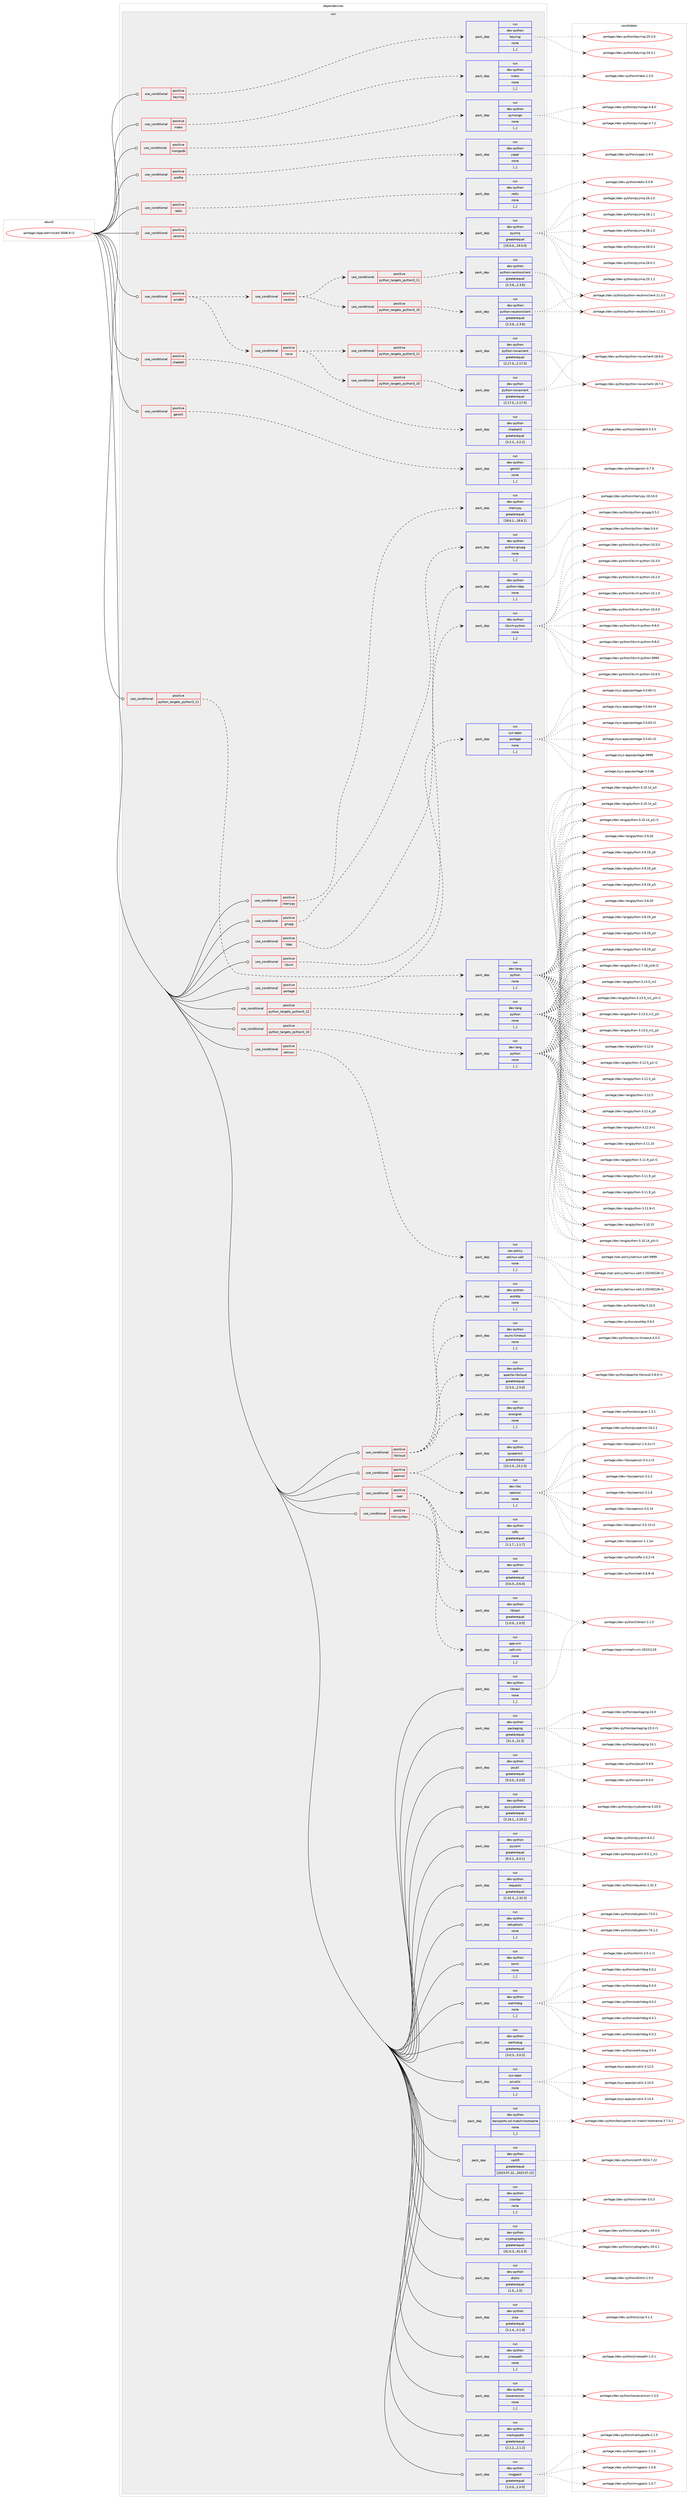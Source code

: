 digraph prolog {

# *************
# Graph options
# *************

newrank=true;
concentrate=true;
compound=true;
graph [rankdir=LR,fontname=Helvetica,fontsize=10,ranksep=1.5];#, ranksep=2.5, nodesep=0.2];
edge  [arrowhead=vee];
node  [fontname=Helvetica,fontsize=10];

# **********
# The ebuild
# **********

subgraph cluster_leftcol {
color=gray;
label=<<i>ebuild</i>>;
id [label="portage://app-admin/salt-3006.9-r2", color=red, width=4, href="../app-admin/salt-3006.9-r2.svg"];
}

# ****************
# The dependencies
# ****************

subgraph cluster_midcol {
color=gray;
label=<<i>dependencies</i>>;
subgraph cluster_compile {
fillcolor="#eeeeee";
style=filled;
label=<<i>compile</i>>;
}
subgraph cluster_compileandrun {
fillcolor="#eeeeee";
style=filled;
label=<<i>compile and run</i>>;
}
subgraph cluster_run {
fillcolor="#eeeeee";
style=filled;
label=<<i>run</i>>;
subgraph cond131040 {
dependency498547 [label=<<TABLE BORDER="0" CELLBORDER="1" CELLSPACING="0" CELLPADDING="4"><TR><TD ROWSPAN="3" CELLPADDING="10">use_conditional</TD></TR><TR><TD>positive</TD></TR><TR><TD>amd64</TD></TR></TABLE>>, shape=none, color=red];
subgraph cond131041 {
dependency498548 [label=<<TABLE BORDER="0" CELLBORDER="1" CELLSPACING="0" CELLPADDING="4"><TR><TD ROWSPAN="3" CELLPADDING="10">use_conditional</TD></TR><TR><TD>positive</TD></TR><TR><TD>nova</TD></TR></TABLE>>, shape=none, color=red];
subgraph cond131042 {
dependency498549 [label=<<TABLE BORDER="0" CELLBORDER="1" CELLSPACING="0" CELLPADDING="4"><TR><TD ROWSPAN="3" CELLPADDING="10">use_conditional</TD></TR><TR><TD>positive</TD></TR><TR><TD>python_targets_python3_10</TD></TR></TABLE>>, shape=none, color=red];
subgraph pack363888 {
dependency498550 [label=<<TABLE BORDER="0" CELLBORDER="1" CELLSPACING="0" CELLPADDING="4" WIDTH="220"><TR><TD ROWSPAN="6" CELLPADDING="30">pack_dep</TD></TR><TR><TD WIDTH="110">run</TD></TR><TR><TD>dev-python</TD></TR><TR><TD>python-novaclient</TD></TR><TR><TD>greaterequal</TD></TR><TR><TD>[2.17.0,,,2.17.0]</TD></TR></TABLE>>, shape=none, color=blue];
}
dependency498549:e -> dependency498550:w [weight=20,style="dashed",arrowhead="vee"];
}
dependency498548:e -> dependency498549:w [weight=20,style="dashed",arrowhead="vee"];
subgraph cond131043 {
dependency498551 [label=<<TABLE BORDER="0" CELLBORDER="1" CELLSPACING="0" CELLPADDING="4"><TR><TD ROWSPAN="3" CELLPADDING="10">use_conditional</TD></TR><TR><TD>positive</TD></TR><TR><TD>python_targets_python3_11</TD></TR></TABLE>>, shape=none, color=red];
subgraph pack363889 {
dependency498552 [label=<<TABLE BORDER="0" CELLBORDER="1" CELLSPACING="0" CELLPADDING="4" WIDTH="220"><TR><TD ROWSPAN="6" CELLPADDING="30">pack_dep</TD></TR><TR><TD WIDTH="110">run</TD></TR><TR><TD>dev-python</TD></TR><TR><TD>python-novaclient</TD></TR><TR><TD>greaterequal</TD></TR><TR><TD>[2.17.0,,,2.17.0]</TD></TR></TABLE>>, shape=none, color=blue];
}
dependency498551:e -> dependency498552:w [weight=20,style="dashed",arrowhead="vee"];
}
dependency498548:e -> dependency498551:w [weight=20,style="dashed",arrowhead="vee"];
}
dependency498547:e -> dependency498548:w [weight=20,style="dashed",arrowhead="vee"];
subgraph cond131044 {
dependency498553 [label=<<TABLE BORDER="0" CELLBORDER="1" CELLSPACING="0" CELLPADDING="4"><TR><TD ROWSPAN="3" CELLPADDING="10">use_conditional</TD></TR><TR><TD>positive</TD></TR><TR><TD>neutron</TD></TR></TABLE>>, shape=none, color=red];
subgraph cond131045 {
dependency498554 [label=<<TABLE BORDER="0" CELLBORDER="1" CELLSPACING="0" CELLPADDING="4"><TR><TD ROWSPAN="3" CELLPADDING="10">use_conditional</TD></TR><TR><TD>positive</TD></TR><TR><TD>python_targets_python3_10</TD></TR></TABLE>>, shape=none, color=red];
subgraph pack363890 {
dependency498555 [label=<<TABLE BORDER="0" CELLBORDER="1" CELLSPACING="0" CELLPADDING="4" WIDTH="220"><TR><TD ROWSPAN="6" CELLPADDING="30">pack_dep</TD></TR><TR><TD WIDTH="110">run</TD></TR><TR><TD>dev-python</TD></TR><TR><TD>python-neutronclient</TD></TR><TR><TD>greaterequal</TD></TR><TR><TD>[2.3.6,,,2.3.6]</TD></TR></TABLE>>, shape=none, color=blue];
}
dependency498554:e -> dependency498555:w [weight=20,style="dashed",arrowhead="vee"];
}
dependency498553:e -> dependency498554:w [weight=20,style="dashed",arrowhead="vee"];
subgraph cond131046 {
dependency498556 [label=<<TABLE BORDER="0" CELLBORDER="1" CELLSPACING="0" CELLPADDING="4"><TR><TD ROWSPAN="3" CELLPADDING="10">use_conditional</TD></TR><TR><TD>positive</TD></TR><TR><TD>python_targets_python3_11</TD></TR></TABLE>>, shape=none, color=red];
subgraph pack363891 {
dependency498557 [label=<<TABLE BORDER="0" CELLBORDER="1" CELLSPACING="0" CELLPADDING="4" WIDTH="220"><TR><TD ROWSPAN="6" CELLPADDING="30">pack_dep</TD></TR><TR><TD WIDTH="110">run</TD></TR><TR><TD>dev-python</TD></TR><TR><TD>python-neutronclient</TD></TR><TR><TD>greaterequal</TD></TR><TR><TD>[2.3.6,,,2.3.6]</TD></TR></TABLE>>, shape=none, color=blue];
}
dependency498556:e -> dependency498557:w [weight=20,style="dashed",arrowhead="vee"];
}
dependency498553:e -> dependency498556:w [weight=20,style="dashed",arrowhead="vee"];
}
dependency498547:e -> dependency498553:w [weight=20,style="dashed",arrowhead="vee"];
}
id:e -> dependency498547:w [weight=20,style="solid",arrowhead="odot"];
subgraph cond131047 {
dependency498558 [label=<<TABLE BORDER="0" CELLBORDER="1" CELLSPACING="0" CELLPADDING="4"><TR><TD ROWSPAN="3" CELLPADDING="10">use_conditional</TD></TR><TR><TD>positive</TD></TR><TR><TD>cheetah</TD></TR></TABLE>>, shape=none, color=red];
subgraph pack363892 {
dependency498559 [label=<<TABLE BORDER="0" CELLBORDER="1" CELLSPACING="0" CELLPADDING="4" WIDTH="220"><TR><TD ROWSPAN="6" CELLPADDING="30">pack_dep</TD></TR><TR><TD WIDTH="110">run</TD></TR><TR><TD>dev-python</TD></TR><TR><TD>cheetah3</TD></TR><TR><TD>greaterequal</TD></TR><TR><TD>[3.2.2,,,3.2.2]</TD></TR></TABLE>>, shape=none, color=blue];
}
dependency498558:e -> dependency498559:w [weight=20,style="dashed",arrowhead="vee"];
}
id:e -> dependency498558:w [weight=20,style="solid",arrowhead="odot"];
subgraph cond131048 {
dependency498560 [label=<<TABLE BORDER="0" CELLBORDER="1" CELLSPACING="0" CELLPADDING="4"><TR><TD ROWSPAN="3" CELLPADDING="10">use_conditional</TD></TR><TR><TD>positive</TD></TR><TR><TD>cherrypy</TD></TR></TABLE>>, shape=none, color=red];
subgraph pack363893 {
dependency498561 [label=<<TABLE BORDER="0" CELLBORDER="1" CELLSPACING="0" CELLPADDING="4" WIDTH="220"><TR><TD ROWSPAN="6" CELLPADDING="30">pack_dep</TD></TR><TR><TD WIDTH="110">run</TD></TR><TR><TD>dev-python</TD></TR><TR><TD>cherrypy</TD></TR><TR><TD>greaterequal</TD></TR><TR><TD>[18.6.1,,,18.6.1]</TD></TR></TABLE>>, shape=none, color=blue];
}
dependency498560:e -> dependency498561:w [weight=20,style="dashed",arrowhead="vee"];
}
id:e -> dependency498560:w [weight=20,style="solid",arrowhead="odot"];
subgraph cond131049 {
dependency498562 [label=<<TABLE BORDER="0" CELLBORDER="1" CELLSPACING="0" CELLPADDING="4"><TR><TD ROWSPAN="3" CELLPADDING="10">use_conditional</TD></TR><TR><TD>positive</TD></TR><TR><TD>genshi</TD></TR></TABLE>>, shape=none, color=red];
subgraph pack363894 {
dependency498563 [label=<<TABLE BORDER="0" CELLBORDER="1" CELLSPACING="0" CELLPADDING="4" WIDTH="220"><TR><TD ROWSPAN="6" CELLPADDING="30">pack_dep</TD></TR><TR><TD WIDTH="110">run</TD></TR><TR><TD>dev-python</TD></TR><TR><TD>genshi</TD></TR><TR><TD>none</TD></TR><TR><TD>[,,]</TD></TR></TABLE>>, shape=none, color=blue];
}
dependency498562:e -> dependency498563:w [weight=20,style="dashed",arrowhead="vee"];
}
id:e -> dependency498562:w [weight=20,style="solid",arrowhead="odot"];
subgraph cond131050 {
dependency498564 [label=<<TABLE BORDER="0" CELLBORDER="1" CELLSPACING="0" CELLPADDING="4"><TR><TD ROWSPAN="3" CELLPADDING="10">use_conditional</TD></TR><TR><TD>positive</TD></TR><TR><TD>gnupg</TD></TR></TABLE>>, shape=none, color=red];
subgraph pack363895 {
dependency498565 [label=<<TABLE BORDER="0" CELLBORDER="1" CELLSPACING="0" CELLPADDING="4" WIDTH="220"><TR><TD ROWSPAN="6" CELLPADDING="30">pack_dep</TD></TR><TR><TD WIDTH="110">run</TD></TR><TR><TD>dev-python</TD></TR><TR><TD>python-gnupg</TD></TR><TR><TD>none</TD></TR><TR><TD>[,,]</TD></TR></TABLE>>, shape=none, color=blue];
}
dependency498564:e -> dependency498565:w [weight=20,style="dashed",arrowhead="vee"];
}
id:e -> dependency498564:w [weight=20,style="solid",arrowhead="odot"];
subgraph cond131051 {
dependency498566 [label=<<TABLE BORDER="0" CELLBORDER="1" CELLSPACING="0" CELLPADDING="4"><TR><TD ROWSPAN="3" CELLPADDING="10">use_conditional</TD></TR><TR><TD>positive</TD></TR><TR><TD>keyring</TD></TR></TABLE>>, shape=none, color=red];
subgraph pack363896 {
dependency498567 [label=<<TABLE BORDER="0" CELLBORDER="1" CELLSPACING="0" CELLPADDING="4" WIDTH="220"><TR><TD ROWSPAN="6" CELLPADDING="30">pack_dep</TD></TR><TR><TD WIDTH="110">run</TD></TR><TR><TD>dev-python</TD></TR><TR><TD>keyring</TD></TR><TR><TD>none</TD></TR><TR><TD>[,,]</TD></TR></TABLE>>, shape=none, color=blue];
}
dependency498566:e -> dependency498567:w [weight=20,style="dashed",arrowhead="vee"];
}
id:e -> dependency498566:w [weight=20,style="solid",arrowhead="odot"];
subgraph cond131052 {
dependency498568 [label=<<TABLE BORDER="0" CELLBORDER="1" CELLSPACING="0" CELLPADDING="4"><TR><TD ROWSPAN="3" CELLPADDING="10">use_conditional</TD></TR><TR><TD>positive</TD></TR><TR><TD>ldap</TD></TR></TABLE>>, shape=none, color=red];
subgraph pack363897 {
dependency498569 [label=<<TABLE BORDER="0" CELLBORDER="1" CELLSPACING="0" CELLPADDING="4" WIDTH="220"><TR><TD ROWSPAN="6" CELLPADDING="30">pack_dep</TD></TR><TR><TD WIDTH="110">run</TD></TR><TR><TD>dev-python</TD></TR><TR><TD>python-ldap</TD></TR><TR><TD>none</TD></TR><TR><TD>[,,]</TD></TR></TABLE>>, shape=none, color=blue];
}
dependency498568:e -> dependency498569:w [weight=20,style="dashed",arrowhead="vee"];
}
id:e -> dependency498568:w [weight=20,style="solid",arrowhead="odot"];
subgraph cond131053 {
dependency498570 [label=<<TABLE BORDER="0" CELLBORDER="1" CELLSPACING="0" CELLPADDING="4"><TR><TD ROWSPAN="3" CELLPADDING="10">use_conditional</TD></TR><TR><TD>positive</TD></TR><TR><TD>libcloud</TD></TR></TABLE>>, shape=none, color=red];
subgraph pack363898 {
dependency498571 [label=<<TABLE BORDER="0" CELLBORDER="1" CELLSPACING="0" CELLPADDING="4" WIDTH="220"><TR><TD ROWSPAN="6" CELLPADDING="30">pack_dep</TD></TR><TR><TD WIDTH="110">run</TD></TR><TR><TD>dev-python</TD></TR><TR><TD>aiohttp</TD></TR><TR><TD>none</TD></TR><TR><TD>[,,]</TD></TR></TABLE>>, shape=none, color=blue];
}
dependency498570:e -> dependency498571:w [weight=20,style="dashed",arrowhead="vee"];
subgraph pack363899 {
dependency498572 [label=<<TABLE BORDER="0" CELLBORDER="1" CELLSPACING="0" CELLPADDING="4" WIDTH="220"><TR><TD ROWSPAN="6" CELLPADDING="30">pack_dep</TD></TR><TR><TD WIDTH="110">run</TD></TR><TR><TD>dev-python</TD></TR><TR><TD>aiosignal</TD></TR><TR><TD>none</TD></TR><TR><TD>[,,]</TD></TR></TABLE>>, shape=none, color=blue];
}
dependency498570:e -> dependency498572:w [weight=20,style="dashed",arrowhead="vee"];
subgraph pack363900 {
dependency498573 [label=<<TABLE BORDER="0" CELLBORDER="1" CELLSPACING="0" CELLPADDING="4" WIDTH="220"><TR><TD ROWSPAN="6" CELLPADDING="30">pack_dep</TD></TR><TR><TD WIDTH="110">run</TD></TR><TR><TD>dev-python</TD></TR><TR><TD>apache-libcloud</TD></TR><TR><TD>greaterequal</TD></TR><TR><TD>[2.5.0,,,2.5.0]</TD></TR></TABLE>>, shape=none, color=blue];
}
dependency498570:e -> dependency498573:w [weight=20,style="dashed",arrowhead="vee"];
subgraph pack363901 {
dependency498574 [label=<<TABLE BORDER="0" CELLBORDER="1" CELLSPACING="0" CELLPADDING="4" WIDTH="220"><TR><TD ROWSPAN="6" CELLPADDING="30">pack_dep</TD></TR><TR><TD WIDTH="110">run</TD></TR><TR><TD>dev-python</TD></TR><TR><TD>async-timeout</TD></TR><TR><TD>none</TD></TR><TR><TD>[,,]</TD></TR></TABLE>>, shape=none, color=blue];
}
dependency498570:e -> dependency498574:w [weight=20,style="dashed",arrowhead="vee"];
}
id:e -> dependency498570:w [weight=20,style="solid",arrowhead="odot"];
subgraph cond131054 {
dependency498575 [label=<<TABLE BORDER="0" CELLBORDER="1" CELLSPACING="0" CELLPADDING="4"><TR><TD ROWSPAN="3" CELLPADDING="10">use_conditional</TD></TR><TR><TD>positive</TD></TR><TR><TD>libvirt</TD></TR></TABLE>>, shape=none, color=red];
subgraph pack363902 {
dependency498576 [label=<<TABLE BORDER="0" CELLBORDER="1" CELLSPACING="0" CELLPADDING="4" WIDTH="220"><TR><TD ROWSPAN="6" CELLPADDING="30">pack_dep</TD></TR><TR><TD WIDTH="110">run</TD></TR><TR><TD>dev-python</TD></TR><TR><TD>libvirt-python</TD></TR><TR><TD>none</TD></TR><TR><TD>[,,]</TD></TR></TABLE>>, shape=none, color=blue];
}
dependency498575:e -> dependency498576:w [weight=20,style="dashed",arrowhead="vee"];
}
id:e -> dependency498575:w [weight=20,style="solid",arrowhead="odot"];
subgraph cond131055 {
dependency498577 [label=<<TABLE BORDER="0" CELLBORDER="1" CELLSPACING="0" CELLPADDING="4"><TR><TD ROWSPAN="3" CELLPADDING="10">use_conditional</TD></TR><TR><TD>positive</TD></TR><TR><TD>mako</TD></TR></TABLE>>, shape=none, color=red];
subgraph pack363903 {
dependency498578 [label=<<TABLE BORDER="0" CELLBORDER="1" CELLSPACING="0" CELLPADDING="4" WIDTH="220"><TR><TD ROWSPAN="6" CELLPADDING="30">pack_dep</TD></TR><TR><TD WIDTH="110">run</TD></TR><TR><TD>dev-python</TD></TR><TR><TD>mako</TD></TR><TR><TD>none</TD></TR><TR><TD>[,,]</TD></TR></TABLE>>, shape=none, color=blue];
}
dependency498577:e -> dependency498578:w [weight=20,style="dashed",arrowhead="vee"];
}
id:e -> dependency498577:w [weight=20,style="solid",arrowhead="odot"];
subgraph cond131056 {
dependency498579 [label=<<TABLE BORDER="0" CELLBORDER="1" CELLSPACING="0" CELLPADDING="4"><TR><TD ROWSPAN="3" CELLPADDING="10">use_conditional</TD></TR><TR><TD>positive</TD></TR><TR><TD>mongodb</TD></TR></TABLE>>, shape=none, color=red];
subgraph pack363904 {
dependency498580 [label=<<TABLE BORDER="0" CELLBORDER="1" CELLSPACING="0" CELLPADDING="4" WIDTH="220"><TR><TD ROWSPAN="6" CELLPADDING="30">pack_dep</TD></TR><TR><TD WIDTH="110">run</TD></TR><TR><TD>dev-python</TD></TR><TR><TD>pymongo</TD></TR><TR><TD>none</TD></TR><TR><TD>[,,]</TD></TR></TABLE>>, shape=none, color=blue];
}
dependency498579:e -> dependency498580:w [weight=20,style="dashed",arrowhead="vee"];
}
id:e -> dependency498579:w [weight=20,style="solid",arrowhead="odot"];
subgraph cond131057 {
dependency498581 [label=<<TABLE BORDER="0" CELLBORDER="1" CELLSPACING="0" CELLPADDING="4"><TR><TD ROWSPAN="3" CELLPADDING="10">use_conditional</TD></TR><TR><TD>positive</TD></TR><TR><TD>openssl</TD></TR></TABLE>>, shape=none, color=red];
subgraph pack363905 {
dependency498582 [label=<<TABLE BORDER="0" CELLBORDER="1" CELLSPACING="0" CELLPADDING="4" WIDTH="220"><TR><TD ROWSPAN="6" CELLPADDING="30">pack_dep</TD></TR><TR><TD WIDTH="110">run</TD></TR><TR><TD>dev-libs</TD></TR><TR><TD>openssl</TD></TR><TR><TD>none</TD></TR><TR><TD>[,,]</TD></TR></TABLE>>, shape=none, color=blue];
}
dependency498581:e -> dependency498582:w [weight=20,style="dashed",arrowhead="vee"];
subgraph pack363906 {
dependency498583 [label=<<TABLE BORDER="0" CELLBORDER="1" CELLSPACING="0" CELLPADDING="4" WIDTH="220"><TR><TD ROWSPAN="6" CELLPADDING="30">pack_dep</TD></TR><TR><TD WIDTH="110">run</TD></TR><TR><TD>dev-python</TD></TR><TR><TD>pyopenssl</TD></TR><TR><TD>greaterequal</TD></TR><TR><TD>[23.2.0,,,23.2.0]</TD></TR></TABLE>>, shape=none, color=blue];
}
dependency498581:e -> dependency498583:w [weight=20,style="dashed",arrowhead="vee"];
}
id:e -> dependency498581:w [weight=20,style="solid",arrowhead="odot"];
subgraph cond131058 {
dependency498584 [label=<<TABLE BORDER="0" CELLBORDER="1" CELLSPACING="0" CELLPADDING="4"><TR><TD ROWSPAN="3" CELLPADDING="10">use_conditional</TD></TR><TR><TD>positive</TD></TR><TR><TD>portage</TD></TR></TABLE>>, shape=none, color=red];
subgraph pack363907 {
dependency498585 [label=<<TABLE BORDER="0" CELLBORDER="1" CELLSPACING="0" CELLPADDING="4" WIDTH="220"><TR><TD ROWSPAN="6" CELLPADDING="30">pack_dep</TD></TR><TR><TD WIDTH="110">run</TD></TR><TR><TD>sys-apps</TD></TR><TR><TD>portage</TD></TR><TR><TD>none</TD></TR><TR><TD>[,,]</TD></TR></TABLE>>, shape=none, color=blue];
}
dependency498584:e -> dependency498585:w [weight=20,style="dashed",arrowhead="vee"];
}
id:e -> dependency498584:w [weight=20,style="solid",arrowhead="odot"];
subgraph cond131059 {
dependency498586 [label=<<TABLE BORDER="0" CELLBORDER="1" CELLSPACING="0" CELLPADDING="4"><TR><TD ROWSPAN="3" CELLPADDING="10">use_conditional</TD></TR><TR><TD>positive</TD></TR><TR><TD>profile</TD></TR></TABLE>>, shape=none, color=red];
subgraph pack363908 {
dependency498587 [label=<<TABLE BORDER="0" CELLBORDER="1" CELLSPACING="0" CELLPADDING="4" WIDTH="220"><TR><TD ROWSPAN="6" CELLPADDING="30">pack_dep</TD></TR><TR><TD WIDTH="110">run</TD></TR><TR><TD>dev-python</TD></TR><TR><TD>yappi</TD></TR><TR><TD>none</TD></TR><TR><TD>[,,]</TD></TR></TABLE>>, shape=none, color=blue];
}
dependency498586:e -> dependency498587:w [weight=20,style="dashed",arrowhead="vee"];
}
id:e -> dependency498586:w [weight=20,style="solid",arrowhead="odot"];
subgraph cond131060 {
dependency498588 [label=<<TABLE BORDER="0" CELLBORDER="1" CELLSPACING="0" CELLPADDING="4"><TR><TD ROWSPAN="3" CELLPADDING="10">use_conditional</TD></TR><TR><TD>positive</TD></TR><TR><TD>python_targets_python3_10</TD></TR></TABLE>>, shape=none, color=red];
subgraph pack363909 {
dependency498589 [label=<<TABLE BORDER="0" CELLBORDER="1" CELLSPACING="0" CELLPADDING="4" WIDTH="220"><TR><TD ROWSPAN="6" CELLPADDING="30">pack_dep</TD></TR><TR><TD WIDTH="110">run</TD></TR><TR><TD>dev-lang</TD></TR><TR><TD>python</TD></TR><TR><TD>none</TD></TR><TR><TD>[,,]</TD></TR></TABLE>>, shape=none, color=blue];
}
dependency498588:e -> dependency498589:w [weight=20,style="dashed",arrowhead="vee"];
}
id:e -> dependency498588:w [weight=20,style="solid",arrowhead="odot"];
subgraph cond131061 {
dependency498590 [label=<<TABLE BORDER="0" CELLBORDER="1" CELLSPACING="0" CELLPADDING="4"><TR><TD ROWSPAN="3" CELLPADDING="10">use_conditional</TD></TR><TR><TD>positive</TD></TR><TR><TD>python_targets_python3_11</TD></TR></TABLE>>, shape=none, color=red];
subgraph pack363910 {
dependency498591 [label=<<TABLE BORDER="0" CELLBORDER="1" CELLSPACING="0" CELLPADDING="4" WIDTH="220"><TR><TD ROWSPAN="6" CELLPADDING="30">pack_dep</TD></TR><TR><TD WIDTH="110">run</TD></TR><TR><TD>dev-lang</TD></TR><TR><TD>python</TD></TR><TR><TD>none</TD></TR><TR><TD>[,,]</TD></TR></TABLE>>, shape=none, color=blue];
}
dependency498590:e -> dependency498591:w [weight=20,style="dashed",arrowhead="vee"];
}
id:e -> dependency498590:w [weight=20,style="solid",arrowhead="odot"];
subgraph cond131062 {
dependency498592 [label=<<TABLE BORDER="0" CELLBORDER="1" CELLSPACING="0" CELLPADDING="4"><TR><TD ROWSPAN="3" CELLPADDING="10">use_conditional</TD></TR><TR><TD>positive</TD></TR><TR><TD>python_targets_python3_12</TD></TR></TABLE>>, shape=none, color=red];
subgraph pack363911 {
dependency498593 [label=<<TABLE BORDER="0" CELLBORDER="1" CELLSPACING="0" CELLPADDING="4" WIDTH="220"><TR><TD ROWSPAN="6" CELLPADDING="30">pack_dep</TD></TR><TR><TD WIDTH="110">run</TD></TR><TR><TD>dev-lang</TD></TR><TR><TD>python</TD></TR><TR><TD>none</TD></TR><TR><TD>[,,]</TD></TR></TABLE>>, shape=none, color=blue];
}
dependency498592:e -> dependency498593:w [weight=20,style="dashed",arrowhead="vee"];
}
id:e -> dependency498592:w [weight=20,style="solid",arrowhead="odot"];
subgraph cond131063 {
dependency498594 [label=<<TABLE BORDER="0" CELLBORDER="1" CELLSPACING="0" CELLPADDING="4"><TR><TD ROWSPAN="3" CELLPADDING="10">use_conditional</TD></TR><TR><TD>positive</TD></TR><TR><TD>raet</TD></TR></TABLE>>, shape=none, color=red];
subgraph pack363912 {
dependency498595 [label=<<TABLE BORDER="0" CELLBORDER="1" CELLSPACING="0" CELLPADDING="4" WIDTH="220"><TR><TD ROWSPAN="6" CELLPADDING="30">pack_dep</TD></TR><TR><TD WIDTH="110">run</TD></TR><TR><TD>dev-python</TD></TR><TR><TD>libnacl</TD></TR><TR><TD>greaterequal</TD></TR><TR><TD>[1.0.0,,,1.0.0]</TD></TR></TABLE>>, shape=none, color=blue];
}
dependency498594:e -> dependency498595:w [weight=20,style="dashed",arrowhead="vee"];
subgraph pack363913 {
dependency498596 [label=<<TABLE BORDER="0" CELLBORDER="1" CELLSPACING="0" CELLPADDING="4" WIDTH="220"><TR><TD ROWSPAN="6" CELLPADDING="30">pack_dep</TD></TR><TR><TD WIDTH="110">run</TD></TR><TR><TD>dev-python</TD></TR><TR><TD>ioflo</TD></TR><TR><TD>greaterequal</TD></TR><TR><TD>[1.1.7,,,1.1.7]</TD></TR></TABLE>>, shape=none, color=blue];
}
dependency498594:e -> dependency498596:w [weight=20,style="dashed",arrowhead="vee"];
subgraph pack363914 {
dependency498597 [label=<<TABLE BORDER="0" CELLBORDER="1" CELLSPACING="0" CELLPADDING="4" WIDTH="220"><TR><TD ROWSPAN="6" CELLPADDING="30">pack_dep</TD></TR><TR><TD WIDTH="110">run</TD></TR><TR><TD>dev-python</TD></TR><TR><TD>raet</TD></TR><TR><TD>greaterequal</TD></TR><TR><TD>[0.6.0,,,0.6.0]</TD></TR></TABLE>>, shape=none, color=blue];
}
dependency498594:e -> dependency498597:w [weight=20,style="dashed",arrowhead="vee"];
}
id:e -> dependency498594:w [weight=20,style="solid",arrowhead="odot"];
subgraph cond131064 {
dependency498598 [label=<<TABLE BORDER="0" CELLBORDER="1" CELLSPACING="0" CELLPADDING="4"><TR><TD ROWSPAN="3" CELLPADDING="10">use_conditional</TD></TR><TR><TD>positive</TD></TR><TR><TD>redis</TD></TR></TABLE>>, shape=none, color=red];
subgraph pack363915 {
dependency498599 [label=<<TABLE BORDER="0" CELLBORDER="1" CELLSPACING="0" CELLPADDING="4" WIDTH="220"><TR><TD ROWSPAN="6" CELLPADDING="30">pack_dep</TD></TR><TR><TD WIDTH="110">run</TD></TR><TR><TD>dev-python</TD></TR><TR><TD>redis</TD></TR><TR><TD>none</TD></TR><TR><TD>[,,]</TD></TR></TABLE>>, shape=none, color=blue];
}
dependency498598:e -> dependency498599:w [weight=20,style="dashed",arrowhead="vee"];
}
id:e -> dependency498598:w [weight=20,style="solid",arrowhead="odot"];
subgraph cond131065 {
dependency498600 [label=<<TABLE BORDER="0" CELLBORDER="1" CELLSPACING="0" CELLPADDING="4"><TR><TD ROWSPAN="3" CELLPADDING="10">use_conditional</TD></TR><TR><TD>positive</TD></TR><TR><TD>selinux</TD></TR></TABLE>>, shape=none, color=red];
subgraph pack363916 {
dependency498601 [label=<<TABLE BORDER="0" CELLBORDER="1" CELLSPACING="0" CELLPADDING="4" WIDTH="220"><TR><TD ROWSPAN="6" CELLPADDING="30">pack_dep</TD></TR><TR><TD WIDTH="110">run</TD></TR><TR><TD>sec-policy</TD></TR><TR><TD>selinux-salt</TD></TR><TR><TD>none</TD></TR><TR><TD>[,,]</TD></TR></TABLE>>, shape=none, color=blue];
}
dependency498600:e -> dependency498601:w [weight=20,style="dashed",arrowhead="vee"];
}
id:e -> dependency498600:w [weight=20,style="solid",arrowhead="odot"];
subgraph cond131066 {
dependency498602 [label=<<TABLE BORDER="0" CELLBORDER="1" CELLSPACING="0" CELLPADDING="4"><TR><TD ROWSPAN="3" CELLPADDING="10">use_conditional</TD></TR><TR><TD>positive</TD></TR><TR><TD>vim-syntax</TD></TR></TABLE>>, shape=none, color=red];
subgraph pack363917 {
dependency498603 [label=<<TABLE BORDER="0" CELLBORDER="1" CELLSPACING="0" CELLPADDING="4" WIDTH="220"><TR><TD ROWSPAN="6" CELLPADDING="30">pack_dep</TD></TR><TR><TD WIDTH="110">run</TD></TR><TR><TD>app-vim</TD></TR><TR><TD>salt-vim</TD></TR><TR><TD>none</TD></TR><TR><TD>[,,]</TD></TR></TABLE>>, shape=none, color=blue];
}
dependency498602:e -> dependency498603:w [weight=20,style="dashed",arrowhead="vee"];
}
id:e -> dependency498602:w [weight=20,style="solid",arrowhead="odot"];
subgraph cond131067 {
dependency498604 [label=<<TABLE BORDER="0" CELLBORDER="1" CELLSPACING="0" CELLPADDING="4"><TR><TD ROWSPAN="3" CELLPADDING="10">use_conditional</TD></TR><TR><TD>positive</TD></TR><TR><TD>zeromq</TD></TR></TABLE>>, shape=none, color=red];
subgraph pack363918 {
dependency498605 [label=<<TABLE BORDER="0" CELLBORDER="1" CELLSPACING="0" CELLPADDING="4" WIDTH="220"><TR><TD ROWSPAN="6" CELLPADDING="30">pack_dep</TD></TR><TR><TD WIDTH="110">run</TD></TR><TR><TD>dev-python</TD></TR><TR><TD>pyzmq</TD></TR><TR><TD>greaterequal</TD></TR><TR><TD>[19.0.0,,,19.0.0]</TD></TR></TABLE>>, shape=none, color=blue];
}
dependency498604:e -> dependency498605:w [weight=20,style="dashed",arrowhead="vee"];
}
id:e -> dependency498604:w [weight=20,style="solid",arrowhead="odot"];
subgraph pack363919 {
dependency498606 [label=<<TABLE BORDER="0" CELLBORDER="1" CELLSPACING="0" CELLPADDING="4" WIDTH="220"><TR><TD ROWSPAN="6" CELLPADDING="30">pack_dep</TD></TR><TR><TD WIDTH="110">run</TD></TR><TR><TD>dev-python</TD></TR><TR><TD>backports-ssl-match-hostname</TD></TR><TR><TD>none</TD></TR><TR><TD>[,,]</TD></TR></TABLE>>, shape=none, color=blue];
}
id:e -> dependency498606:w [weight=20,style="solid",arrowhead="odot"];
subgraph pack363920 {
dependency498607 [label=<<TABLE BORDER="0" CELLBORDER="1" CELLSPACING="0" CELLPADDING="4" WIDTH="220"><TR><TD ROWSPAN="6" CELLPADDING="30">pack_dep</TD></TR><TR><TD WIDTH="110">run</TD></TR><TR><TD>dev-python</TD></TR><TR><TD>certifi</TD></TR><TR><TD>greaterequal</TD></TR><TR><TD>[2023.07.22,,,2023.07.22]</TD></TR></TABLE>>, shape=none, color=blue];
}
id:e -> dependency498607:w [weight=20,style="solid",arrowhead="odot"];
subgraph pack363921 {
dependency498608 [label=<<TABLE BORDER="0" CELLBORDER="1" CELLSPACING="0" CELLPADDING="4" WIDTH="220"><TR><TD ROWSPAN="6" CELLPADDING="30">pack_dep</TD></TR><TR><TD WIDTH="110">run</TD></TR><TR><TD>dev-python</TD></TR><TR><TD>croniter</TD></TR><TR><TD>none</TD></TR><TR><TD>[,,]</TD></TR></TABLE>>, shape=none, color=blue];
}
id:e -> dependency498608:w [weight=20,style="solid",arrowhead="odot"];
subgraph pack363922 {
dependency498609 [label=<<TABLE BORDER="0" CELLBORDER="1" CELLSPACING="0" CELLPADDING="4" WIDTH="220"><TR><TD ROWSPAN="6" CELLPADDING="30">pack_dep</TD></TR><TR><TD WIDTH="110">run</TD></TR><TR><TD>dev-python</TD></TR><TR><TD>cryptography</TD></TR><TR><TD>greaterequal</TD></TR><TR><TD>[41.0.3,,,41.0.3]</TD></TR></TABLE>>, shape=none, color=blue];
}
id:e -> dependency498609:w [weight=20,style="solid",arrowhead="odot"];
subgraph pack363923 {
dependency498610 [label=<<TABLE BORDER="0" CELLBORDER="1" CELLSPACING="0" CELLPADDING="4" WIDTH="220"><TR><TD ROWSPAN="6" CELLPADDING="30">pack_dep</TD></TR><TR><TD WIDTH="110">run</TD></TR><TR><TD>dev-python</TD></TR><TR><TD>distro</TD></TR><TR><TD>greaterequal</TD></TR><TR><TD>[1.5,,,1.5]</TD></TR></TABLE>>, shape=none, color=blue];
}
id:e -> dependency498610:w [weight=20,style="solid",arrowhead="odot"];
subgraph pack363924 {
dependency498611 [label=<<TABLE BORDER="0" CELLBORDER="1" CELLSPACING="0" CELLPADDING="4" WIDTH="220"><TR><TD ROWSPAN="6" CELLPADDING="30">pack_dep</TD></TR><TR><TD WIDTH="110">run</TD></TR><TR><TD>dev-python</TD></TR><TR><TD>jinja</TD></TR><TR><TD>greaterequal</TD></TR><TR><TD>[3.1.4,,,3.1.4]</TD></TR></TABLE>>, shape=none, color=blue];
}
id:e -> dependency498611:w [weight=20,style="solid",arrowhead="odot"];
subgraph pack363925 {
dependency498612 [label=<<TABLE BORDER="0" CELLBORDER="1" CELLSPACING="0" CELLPADDING="4" WIDTH="220"><TR><TD ROWSPAN="6" CELLPADDING="30">pack_dep</TD></TR><TR><TD WIDTH="110">run</TD></TR><TR><TD>dev-python</TD></TR><TR><TD>jmespath</TD></TR><TR><TD>none</TD></TR><TR><TD>[,,]</TD></TR></TABLE>>, shape=none, color=blue];
}
id:e -> dependency498612:w [weight=20,style="solid",arrowhead="odot"];
subgraph pack363926 {
dependency498613 [label=<<TABLE BORDER="0" CELLBORDER="1" CELLSPACING="0" CELLPADDING="4" WIDTH="220"><TR><TD ROWSPAN="6" CELLPADDING="30">pack_dep</TD></TR><TR><TD WIDTH="110">run</TD></TR><TR><TD>dev-python</TD></TR><TR><TD>libnacl</TD></TR><TR><TD>none</TD></TR><TR><TD>[,,]</TD></TR></TABLE>>, shape=none, color=blue];
}
id:e -> dependency498613:w [weight=20,style="solid",arrowhead="odot"];
subgraph pack363927 {
dependency498614 [label=<<TABLE BORDER="0" CELLBORDER="1" CELLSPACING="0" CELLPADDING="4" WIDTH="220"><TR><TD ROWSPAN="6" CELLPADDING="30">pack_dep</TD></TR><TR><TD WIDTH="110">run</TD></TR><TR><TD>dev-python</TD></TR><TR><TD>looseversion</TD></TR><TR><TD>none</TD></TR><TR><TD>[,,]</TD></TR></TABLE>>, shape=none, color=blue];
}
id:e -> dependency498614:w [weight=20,style="solid",arrowhead="odot"];
subgraph pack363928 {
dependency498615 [label=<<TABLE BORDER="0" CELLBORDER="1" CELLSPACING="0" CELLPADDING="4" WIDTH="220"><TR><TD ROWSPAN="6" CELLPADDING="30">pack_dep</TD></TR><TR><TD WIDTH="110">run</TD></TR><TR><TD>dev-python</TD></TR><TR><TD>markupsafe</TD></TR><TR><TD>greaterequal</TD></TR><TR><TD>[2.1.2,,,2.1.2]</TD></TR></TABLE>>, shape=none, color=blue];
}
id:e -> dependency498615:w [weight=20,style="solid",arrowhead="odot"];
subgraph pack363929 {
dependency498616 [label=<<TABLE BORDER="0" CELLBORDER="1" CELLSPACING="0" CELLPADDING="4" WIDTH="220"><TR><TD ROWSPAN="6" CELLPADDING="30">pack_dep</TD></TR><TR><TD WIDTH="110">run</TD></TR><TR><TD>dev-python</TD></TR><TR><TD>msgpack</TD></TR><TR><TD>greaterequal</TD></TR><TR><TD>[1.0.0,,,1.0.0]</TD></TR></TABLE>>, shape=none, color=blue];
}
id:e -> dependency498616:w [weight=20,style="solid",arrowhead="odot"];
subgraph pack363930 {
dependency498617 [label=<<TABLE BORDER="0" CELLBORDER="1" CELLSPACING="0" CELLPADDING="4" WIDTH="220"><TR><TD ROWSPAN="6" CELLPADDING="30">pack_dep</TD></TR><TR><TD WIDTH="110">run</TD></TR><TR><TD>dev-python</TD></TR><TR><TD>packaging</TD></TR><TR><TD>greaterequal</TD></TR><TR><TD>[21.3,,,21.3]</TD></TR></TABLE>>, shape=none, color=blue];
}
id:e -> dependency498617:w [weight=20,style="solid",arrowhead="odot"];
subgraph pack363931 {
dependency498618 [label=<<TABLE BORDER="0" CELLBORDER="1" CELLSPACING="0" CELLPADDING="4" WIDTH="220"><TR><TD ROWSPAN="6" CELLPADDING="30">pack_dep</TD></TR><TR><TD WIDTH="110">run</TD></TR><TR><TD>dev-python</TD></TR><TR><TD>psutil</TD></TR><TR><TD>greaterequal</TD></TR><TR><TD>[5.0.0,,,5.0.0]</TD></TR></TABLE>>, shape=none, color=blue];
}
id:e -> dependency498618:w [weight=20,style="solid",arrowhead="odot"];
subgraph pack363932 {
dependency498619 [label=<<TABLE BORDER="0" CELLBORDER="1" CELLSPACING="0" CELLPADDING="4" WIDTH="220"><TR><TD ROWSPAN="6" CELLPADDING="30">pack_dep</TD></TR><TR><TD WIDTH="110">run</TD></TR><TR><TD>dev-python</TD></TR><TR><TD>pycryptodome</TD></TR><TR><TD>greaterequal</TD></TR><TR><TD>[3.19.1,,,3.19.1]</TD></TR></TABLE>>, shape=none, color=blue];
}
id:e -> dependency498619:w [weight=20,style="solid",arrowhead="odot"];
subgraph pack363933 {
dependency498620 [label=<<TABLE BORDER="0" CELLBORDER="1" CELLSPACING="0" CELLPADDING="4" WIDTH="220"><TR><TD ROWSPAN="6" CELLPADDING="30">pack_dep</TD></TR><TR><TD WIDTH="110">run</TD></TR><TR><TD>dev-python</TD></TR><TR><TD>pyyaml</TD></TR><TR><TD>greaterequal</TD></TR><TR><TD>[6.0.1,,,6.0.1]</TD></TR></TABLE>>, shape=none, color=blue];
}
id:e -> dependency498620:w [weight=20,style="solid",arrowhead="odot"];
subgraph pack363934 {
dependency498621 [label=<<TABLE BORDER="0" CELLBORDER="1" CELLSPACING="0" CELLPADDING="4" WIDTH="220"><TR><TD ROWSPAN="6" CELLPADDING="30">pack_dep</TD></TR><TR><TD WIDTH="110">run</TD></TR><TR><TD>dev-python</TD></TR><TR><TD>requests</TD></TR><TR><TD>greaterequal</TD></TR><TR><TD>[2.32.3,,,2.32.3]</TD></TR></TABLE>>, shape=none, color=blue];
}
id:e -> dependency498621:w [weight=20,style="solid",arrowhead="odot"];
subgraph pack363935 {
dependency498622 [label=<<TABLE BORDER="0" CELLBORDER="1" CELLSPACING="0" CELLPADDING="4" WIDTH="220"><TR><TD ROWSPAN="6" CELLPADDING="30">pack_dep</TD></TR><TR><TD WIDTH="110">run</TD></TR><TR><TD>dev-python</TD></TR><TR><TD>setuptools</TD></TR><TR><TD>none</TD></TR><TR><TD>[,,]</TD></TR></TABLE>>, shape=none, color=blue];
}
id:e -> dependency498622:w [weight=20,style="solid",arrowhead="odot"];
subgraph pack363936 {
dependency498623 [label=<<TABLE BORDER="0" CELLBORDER="1" CELLSPACING="0" CELLPADDING="4" WIDTH="220"><TR><TD ROWSPAN="6" CELLPADDING="30">pack_dep</TD></TR><TR><TD WIDTH="110">run</TD></TR><TR><TD>dev-python</TD></TR><TR><TD>tomli</TD></TR><TR><TD>none</TD></TR><TR><TD>[,,]</TD></TR></TABLE>>, shape=none, color=blue];
}
id:e -> dependency498623:w [weight=20,style="solid",arrowhead="odot"];
subgraph pack363937 {
dependency498624 [label=<<TABLE BORDER="0" CELLBORDER="1" CELLSPACING="0" CELLPADDING="4" WIDTH="220"><TR><TD ROWSPAN="6" CELLPADDING="30">pack_dep</TD></TR><TR><TD WIDTH="110">run</TD></TR><TR><TD>dev-python</TD></TR><TR><TD>watchdog</TD></TR><TR><TD>none</TD></TR><TR><TD>[,,]</TD></TR></TABLE>>, shape=none, color=blue];
}
id:e -> dependency498624:w [weight=20,style="solid",arrowhead="odot"];
subgraph pack363938 {
dependency498625 [label=<<TABLE BORDER="0" CELLBORDER="1" CELLSPACING="0" CELLPADDING="4" WIDTH="220"><TR><TD ROWSPAN="6" CELLPADDING="30">pack_dep</TD></TR><TR><TD WIDTH="110">run</TD></TR><TR><TD>dev-python</TD></TR><TR><TD>werkzeug</TD></TR><TR><TD>greaterequal</TD></TR><TR><TD>[3.0.3,,,3.0.3]</TD></TR></TABLE>>, shape=none, color=blue];
}
id:e -> dependency498625:w [weight=20,style="solid",arrowhead="odot"];
subgraph pack363939 {
dependency498626 [label=<<TABLE BORDER="0" CELLBORDER="1" CELLSPACING="0" CELLPADDING="4" WIDTH="220"><TR><TD ROWSPAN="6" CELLPADDING="30">pack_dep</TD></TR><TR><TD WIDTH="110">run</TD></TR><TR><TD>sys-apps</TD></TR><TR><TD>pciutils</TD></TR><TR><TD>none</TD></TR><TR><TD>[,,]</TD></TR></TABLE>>, shape=none, color=blue];
}
id:e -> dependency498626:w [weight=20,style="solid",arrowhead="odot"];
}
}

# **************
# The candidates
# **************

subgraph cluster_choices {
rank=same;
color=gray;
label=<<i>candidates</i>>;

subgraph choice363888 {
color=black;
nodesep=1;
choice100101118451121211161041111104711212111610411111045110111118979910810510111011645495646554648 [label="portage://dev-python/python-novaclient-18.7.0", color=red, width=4,href="../dev-python/python-novaclient-18.7.0.svg"];
choice100101118451121211161041111104711212111610411111045110111118979910810510111011645495646544648 [label="portage://dev-python/python-novaclient-18.6.0", color=red, width=4,href="../dev-python/python-novaclient-18.6.0.svg"];
dependency498550:e -> choice100101118451121211161041111104711212111610411111045110111118979910810510111011645495646554648:w [style=dotted,weight="100"];
dependency498550:e -> choice100101118451121211161041111104711212111610411111045110111118979910810510111011645495646544648:w [style=dotted,weight="100"];
}
subgraph choice363889 {
color=black;
nodesep=1;
choice100101118451121211161041111104711212111610411111045110111118979910810510111011645495646554648 [label="portage://dev-python/python-novaclient-18.7.0", color=red, width=4,href="../dev-python/python-novaclient-18.7.0.svg"];
choice100101118451121211161041111104711212111610411111045110111118979910810510111011645495646544648 [label="portage://dev-python/python-novaclient-18.6.0", color=red, width=4,href="../dev-python/python-novaclient-18.6.0.svg"];
dependency498552:e -> choice100101118451121211161041111104711212111610411111045110111118979910810510111011645495646554648:w [style=dotted,weight="100"];
dependency498552:e -> choice100101118451121211161041111104711212111610411111045110111118979910810510111011645495646544648:w [style=dotted,weight="100"];
}
subgraph choice363890 {
color=black;
nodesep=1;
choice1001011184511212111610411111047112121116104111110451101011171161141111109910810510111011645494946514649 [label="portage://dev-python/python-neutronclient-11.3.1", color=red, width=4,href="../dev-python/python-neutronclient-11.3.1.svg"];
choice1001011184511212111610411111047112121116104111110451101011171161141111109910810510111011645494946514648 [label="portage://dev-python/python-neutronclient-11.3.0", color=red, width=4,href="../dev-python/python-neutronclient-11.3.0.svg"];
dependency498555:e -> choice1001011184511212111610411111047112121116104111110451101011171161141111109910810510111011645494946514649:w [style=dotted,weight="100"];
dependency498555:e -> choice1001011184511212111610411111047112121116104111110451101011171161141111109910810510111011645494946514648:w [style=dotted,weight="100"];
}
subgraph choice363891 {
color=black;
nodesep=1;
choice1001011184511212111610411111047112121116104111110451101011171161141111109910810510111011645494946514649 [label="portage://dev-python/python-neutronclient-11.3.1", color=red, width=4,href="../dev-python/python-neutronclient-11.3.1.svg"];
choice1001011184511212111610411111047112121116104111110451101011171161141111109910810510111011645494946514648 [label="portage://dev-python/python-neutronclient-11.3.0", color=red, width=4,href="../dev-python/python-neutronclient-11.3.0.svg"];
dependency498557:e -> choice1001011184511212111610411111047112121116104111110451101011171161141111109910810510111011645494946514649:w [style=dotted,weight="100"];
dependency498557:e -> choice1001011184511212111610411111047112121116104111110451101011171161141111109910810510111011645494946514648:w [style=dotted,weight="100"];
}
subgraph choice363892 {
color=black;
nodesep=1;
choice1001011184511212111610411111047991041011011169710451455146514651 [label="portage://dev-python/cheetah3-3.3.3", color=red, width=4,href="../dev-python/cheetah3-3.3.3.svg"];
dependency498559:e -> choice1001011184511212111610411111047991041011011169710451455146514651:w [style=dotted,weight="100"];
}
subgraph choice363893 {
color=black;
nodesep=1;
choice1001011184511212111610411111047991041011141141211121214549564649484648 [label="portage://dev-python/cherrypy-18.10.0", color=red, width=4,href="../dev-python/cherrypy-18.10.0.svg"];
dependency498561:e -> choice1001011184511212111610411111047991041011141141211121214549564649484648:w [style=dotted,weight="100"];
}
subgraph choice363894 {
color=black;
nodesep=1;
choice1001011184511212111610411111047103101110115104105454846554657 [label="portage://dev-python/genshi-0.7.9", color=red, width=4,href="../dev-python/genshi-0.7.9.svg"];
dependency498563:e -> choice1001011184511212111610411111047103101110115104105454846554657:w [style=dotted,weight="100"];
}
subgraph choice363895 {
color=black;
nodesep=1;
choice100101118451121211161041111104711212111610411111045103110117112103454846534650 [label="portage://dev-python/python-gnupg-0.5.2", color=red, width=4,href="../dev-python/python-gnupg-0.5.2.svg"];
dependency498565:e -> choice100101118451121211161041111104711212111610411111045103110117112103454846534650:w [style=dotted,weight="100"];
}
subgraph choice363896 {
color=black;
nodesep=1;
choice100101118451121211161041111104710710112111410511010345505346514648 [label="portage://dev-python/keyring-25.3.0", color=red, width=4,href="../dev-python/keyring-25.3.0.svg"];
choice100101118451121211161041111104710710112111410511010345505246514649 [label="portage://dev-python/keyring-24.3.1", color=red, width=4,href="../dev-python/keyring-24.3.1.svg"];
dependency498567:e -> choice100101118451121211161041111104710710112111410511010345505346514648:w [style=dotted,weight="100"];
dependency498567:e -> choice100101118451121211161041111104710710112111410511010345505246514649:w [style=dotted,weight="100"];
}
subgraph choice363897 {
color=black;
nodesep=1;
choice10010111845112121116104111110471121211161041111104510810097112455146524652 [label="portage://dev-python/python-ldap-3.4.4", color=red, width=4,href="../dev-python/python-ldap-3.4.4.svg"];
dependency498569:e -> choice10010111845112121116104111110471121211161041111104510810097112455146524652:w [style=dotted,weight="100"];
}
subgraph choice363898 {
color=black;
nodesep=1;
choice10010111845112121116104111110479710511110411611611245514649484653 [label="portage://dev-python/aiohttp-3.10.5", color=red, width=4,href="../dev-python/aiohttp-3.10.5.svg"];
choice100101118451121211161041111104797105111104116116112455146574653 [label="portage://dev-python/aiohttp-3.9.5", color=red, width=4,href="../dev-python/aiohttp-3.9.5.svg"];
dependency498571:e -> choice10010111845112121116104111110479710511110411611611245514649484653:w [style=dotted,weight="100"];
dependency498571:e -> choice100101118451121211161041111104797105111104116116112455146574653:w [style=dotted,weight="100"];
}
subgraph choice363899 {
color=black;
nodesep=1;
choice10010111845112121116104111110479710511111510510311097108454946514649 [label="portage://dev-python/aiosignal-1.3.1", color=red, width=4,href="../dev-python/aiosignal-1.3.1.svg"];
dependency498572:e -> choice10010111845112121116104111110479710511111510510311097108454946514649:w [style=dotted,weight="100"];
}
subgraph choice363900 {
color=black;
nodesep=1;
choice10010111845112121116104111110479711297991041014510810598991081111171004551465646484511449 [label="portage://dev-python/apache-libcloud-3.8.0-r1", color=red, width=4,href="../dev-python/apache-libcloud-3.8.0-r1.svg"];
dependency498573:e -> choice10010111845112121116104111110479711297991041014510810598991081111171004551465646484511449:w [style=dotted,weight="100"];
}
subgraph choice363901 {
color=black;
nodesep=1;
choice1001011184511212111610411111047971151211109945116105109101111117116455246484651 [label="portage://dev-python/async-timeout-4.0.3", color=red, width=4,href="../dev-python/async-timeout-4.0.3.svg"];
dependency498574:e -> choice1001011184511212111610411111047971151211109945116105109101111117116455246484651:w [style=dotted,weight="100"];
}
subgraph choice363902 {
color=black;
nodesep=1;
choice100101118451121211161041111104710810598118105114116451121211161041111104557575757 [label="portage://dev-python/libvirt-python-9999", color=red, width=4,href="../dev-python/libvirt-python-9999.svg"];
choice1001011184511212111610411111047108105981181051141164511212111610411111045494846544648 [label="portage://dev-python/libvirt-python-10.6.0", color=red, width=4,href="../dev-python/libvirt-python-10.6.0.svg"];
choice1001011184511212111610411111047108105981181051141164511212111610411111045494846534648 [label="portage://dev-python/libvirt-python-10.5.0", color=red, width=4,href="../dev-python/libvirt-python-10.5.0.svg"];
choice1001011184511212111610411111047108105981181051141164511212111610411111045494846514648 [label="portage://dev-python/libvirt-python-10.3.0", color=red, width=4,href="../dev-python/libvirt-python-10.3.0.svg"];
choice1001011184511212111610411111047108105981181051141164511212111610411111045494846504648 [label="portage://dev-python/libvirt-python-10.2.0", color=red, width=4,href="../dev-python/libvirt-python-10.2.0.svg"];
choice1001011184511212111610411111047108105981181051141164511212111610411111045494846494648 [label="portage://dev-python/libvirt-python-10.1.0", color=red, width=4,href="../dev-python/libvirt-python-10.1.0.svg"];
choice1001011184511212111610411111047108105981181051141164511212111610411111045494846484648 [label="portage://dev-python/libvirt-python-10.0.0", color=red, width=4,href="../dev-python/libvirt-python-10.0.0.svg"];
choice10010111845112121116104111110471081059811810511411645112121116104111110455746574648 [label="portage://dev-python/libvirt-python-9.9.0", color=red, width=4,href="../dev-python/libvirt-python-9.9.0.svg"];
choice10010111845112121116104111110471081059811810511411645112121116104111110455746564648 [label="portage://dev-python/libvirt-python-9.8.0", color=red, width=4,href="../dev-python/libvirt-python-9.8.0.svg"];
dependency498576:e -> choice100101118451121211161041111104710810598118105114116451121211161041111104557575757:w [style=dotted,weight="100"];
dependency498576:e -> choice1001011184511212111610411111047108105981181051141164511212111610411111045494846544648:w [style=dotted,weight="100"];
dependency498576:e -> choice1001011184511212111610411111047108105981181051141164511212111610411111045494846534648:w [style=dotted,weight="100"];
dependency498576:e -> choice1001011184511212111610411111047108105981181051141164511212111610411111045494846514648:w [style=dotted,weight="100"];
dependency498576:e -> choice1001011184511212111610411111047108105981181051141164511212111610411111045494846504648:w [style=dotted,weight="100"];
dependency498576:e -> choice1001011184511212111610411111047108105981181051141164511212111610411111045494846494648:w [style=dotted,weight="100"];
dependency498576:e -> choice1001011184511212111610411111047108105981181051141164511212111610411111045494846484648:w [style=dotted,weight="100"];
dependency498576:e -> choice10010111845112121116104111110471081059811810511411645112121116104111110455746574648:w [style=dotted,weight="100"];
dependency498576:e -> choice10010111845112121116104111110471081059811810511411645112121116104111110455746564648:w [style=dotted,weight="100"];
}
subgraph choice363903 {
color=black;
nodesep=1;
choice100101118451121211161041111104710997107111454946514653 [label="portage://dev-python/mako-1.3.5", color=red, width=4,href="../dev-python/mako-1.3.5.svg"];
dependency498578:e -> choice100101118451121211161041111104710997107111454946514653:w [style=dotted,weight="100"];
}
subgraph choice363904 {
color=black;
nodesep=1;
choice1001011184511212111610411111047112121109111110103111455246564648 [label="portage://dev-python/pymongo-4.8.0", color=red, width=4,href="../dev-python/pymongo-4.8.0.svg"];
choice1001011184511212111610411111047112121109111110103111455246554650 [label="portage://dev-python/pymongo-4.7.2", color=red, width=4,href="../dev-python/pymongo-4.7.2.svg"];
dependency498580:e -> choice1001011184511212111610411111047112121109111110103111455246564648:w [style=dotted,weight="100"];
dependency498580:e -> choice1001011184511212111610411111047112121109111110103111455246554650:w [style=dotted,weight="100"];
}
subgraph choice363905 {
color=black;
nodesep=1;
choice1001011184510810598115471111121011101151151084551465146494511451 [label="portage://dev-libs/openssl-3.3.1-r3", color=red, width=4,href="../dev-libs/openssl-3.3.1-r3.svg"];
choice100101118451081059811547111112101110115115108455146504650 [label="portage://dev-libs/openssl-3.2.2", color=red, width=4,href="../dev-libs/openssl-3.2.2.svg"];
choice100101118451081059811547111112101110115115108455146494654 [label="portage://dev-libs/openssl-3.1.6", color=red, width=4,href="../dev-libs/openssl-3.1.6.svg"];
choice10010111845108105981154711111210111011511510845514648464952 [label="portage://dev-libs/openssl-3.0.14", color=red, width=4,href="../dev-libs/openssl-3.0.14.svg"];
choice100101118451081059811547111112101110115115108455146484649514511450 [label="portage://dev-libs/openssl-3.0.13-r2", color=red, width=4,href="../dev-libs/openssl-3.0.13-r2.svg"];
choice100101118451081059811547111112101110115115108454946494649119 [label="portage://dev-libs/openssl-1.1.1w", color=red, width=4,href="../dev-libs/openssl-1.1.1w.svg"];
choice1001011184510810598115471111121011101151151084549464846501174511449 [label="portage://dev-libs/openssl-1.0.2u-r1", color=red, width=4,href="../dev-libs/openssl-1.0.2u-r1.svg"];
dependency498582:e -> choice1001011184510810598115471111121011101151151084551465146494511451:w [style=dotted,weight="100"];
dependency498582:e -> choice100101118451081059811547111112101110115115108455146504650:w [style=dotted,weight="100"];
dependency498582:e -> choice100101118451081059811547111112101110115115108455146494654:w [style=dotted,weight="100"];
dependency498582:e -> choice10010111845108105981154711111210111011511510845514648464952:w [style=dotted,weight="100"];
dependency498582:e -> choice100101118451081059811547111112101110115115108455146484649514511450:w [style=dotted,weight="100"];
dependency498582:e -> choice100101118451081059811547111112101110115115108454946494649119:w [style=dotted,weight="100"];
dependency498582:e -> choice1001011184510810598115471111121011101151151084549464846501174511449:w [style=dotted,weight="100"];
}
subgraph choice363906 {
color=black;
nodesep=1;
choice100101118451121211161041111104711212111111210111011511510845505246504649 [label="portage://dev-python/pyopenssl-24.2.1", color=red, width=4,href="../dev-python/pyopenssl-24.2.1.svg"];
dependency498583:e -> choice100101118451121211161041111104711212111111210111011511510845505246504649:w [style=dotted,weight="100"];
}
subgraph choice363907 {
color=black;
nodesep=1;
choice115121115459711211211547112111114116971031014557575757 [label="portage://sys-apps/portage-9999", color=red, width=4,href="../sys-apps/portage-9999.svg"];
choice1151211154597112112115471121111141169710310145514648465454 [label="portage://sys-apps/portage-3.0.66", color=red, width=4,href="../sys-apps/portage-3.0.66.svg"];
choice11512111545971121121154711211111411697103101455146484654534511449 [label="portage://sys-apps/portage-3.0.65-r1", color=red, width=4,href="../sys-apps/portage-3.0.65-r1.svg"];
choice11512111545971121121154711211111411697103101455146484654524511452 [label="portage://sys-apps/portage-3.0.64-r4", color=red, width=4,href="../sys-apps/portage-3.0.64-r4.svg"];
choice11512111545971121121154711211111411697103101455146484654514511450 [label="portage://sys-apps/portage-3.0.63-r2", color=red, width=4,href="../sys-apps/portage-3.0.63-r2.svg"];
choice11512111545971121121154711211111411697103101455146484654494511450 [label="portage://sys-apps/portage-3.0.61-r2", color=red, width=4,href="../sys-apps/portage-3.0.61-r2.svg"];
dependency498585:e -> choice115121115459711211211547112111114116971031014557575757:w [style=dotted,weight="100"];
dependency498585:e -> choice1151211154597112112115471121111141169710310145514648465454:w [style=dotted,weight="100"];
dependency498585:e -> choice11512111545971121121154711211111411697103101455146484654534511449:w [style=dotted,weight="100"];
dependency498585:e -> choice11512111545971121121154711211111411697103101455146484654524511452:w [style=dotted,weight="100"];
dependency498585:e -> choice11512111545971121121154711211111411697103101455146484654514511450:w [style=dotted,weight="100"];
dependency498585:e -> choice11512111545971121121154711211111411697103101455146484654494511450:w [style=dotted,weight="100"];
}
subgraph choice363908 {
color=black;
nodesep=1;
choice100101118451121211161041111104712197112112105454946544648 [label="portage://dev-python/yappi-1.6.0", color=red, width=4,href="../dev-python/yappi-1.6.0.svg"];
dependency498587:e -> choice100101118451121211161041111104712197112112105454946544648:w [style=dotted,weight="100"];
}
subgraph choice363909 {
color=black;
nodesep=1;
choice10010111845108971101034711212111610411111045514649514648951149950 [label="portage://dev-lang/python-3.13.0_rc2", color=red, width=4,href="../dev-lang/python-3.13.0_rc2.svg"];
choice1001011184510897110103471121211161041111104551464951464895114994995112514511449 [label="portage://dev-lang/python-3.13.0_rc1_p3-r1", color=red, width=4,href="../dev-lang/python-3.13.0_rc1_p3-r1.svg"];
choice100101118451089711010347112121116104111110455146495146489511499499511251 [label="portage://dev-lang/python-3.13.0_rc1_p3", color=red, width=4,href="../dev-lang/python-3.13.0_rc1_p3.svg"];
choice100101118451089711010347112121116104111110455146495146489511499499511250 [label="portage://dev-lang/python-3.13.0_rc1_p2", color=red, width=4,href="../dev-lang/python-3.13.0_rc1_p2.svg"];
choice10010111845108971101034711212111610411111045514649504654 [label="portage://dev-lang/python-3.12.6", color=red, width=4,href="../dev-lang/python-3.12.6.svg"];
choice1001011184510897110103471121211161041111104551464950465395112494511449 [label="portage://dev-lang/python-3.12.5_p1-r1", color=red, width=4,href="../dev-lang/python-3.12.5_p1-r1.svg"];
choice100101118451089711010347112121116104111110455146495046539511249 [label="portage://dev-lang/python-3.12.5_p1", color=red, width=4,href="../dev-lang/python-3.12.5_p1.svg"];
choice10010111845108971101034711212111610411111045514649504653 [label="portage://dev-lang/python-3.12.5", color=red, width=4,href="../dev-lang/python-3.12.5.svg"];
choice100101118451089711010347112121116104111110455146495046529511251 [label="portage://dev-lang/python-3.12.4_p3", color=red, width=4,href="../dev-lang/python-3.12.4_p3.svg"];
choice100101118451089711010347112121116104111110455146495046514511449 [label="portage://dev-lang/python-3.12.3-r1", color=red, width=4,href="../dev-lang/python-3.12.3-r1.svg"];
choice1001011184510897110103471121211161041111104551464949464948 [label="portage://dev-lang/python-3.11.10", color=red, width=4,href="../dev-lang/python-3.11.10.svg"];
choice1001011184510897110103471121211161041111104551464949465795112504511449 [label="portage://dev-lang/python-3.11.9_p2-r1", color=red, width=4,href="../dev-lang/python-3.11.9_p2-r1.svg"];
choice100101118451089711010347112121116104111110455146494946579511250 [label="portage://dev-lang/python-3.11.9_p2", color=red, width=4,href="../dev-lang/python-3.11.9_p2.svg"];
choice100101118451089711010347112121116104111110455146494946579511249 [label="portage://dev-lang/python-3.11.9_p1", color=red, width=4,href="../dev-lang/python-3.11.9_p1.svg"];
choice100101118451089711010347112121116104111110455146494946574511449 [label="portage://dev-lang/python-3.11.9-r1", color=red, width=4,href="../dev-lang/python-3.11.9-r1.svg"];
choice1001011184510897110103471121211161041111104551464948464953 [label="portage://dev-lang/python-3.10.15", color=red, width=4,href="../dev-lang/python-3.10.15.svg"];
choice100101118451089711010347112121116104111110455146494846495295112514511449 [label="portage://dev-lang/python-3.10.14_p3-r1", color=red, width=4,href="../dev-lang/python-3.10.14_p3-r1.svg"];
choice10010111845108971101034711212111610411111045514649484649529511251 [label="portage://dev-lang/python-3.10.14_p3", color=red, width=4,href="../dev-lang/python-3.10.14_p3.svg"];
choice10010111845108971101034711212111610411111045514649484649529511250 [label="portage://dev-lang/python-3.10.14_p2", color=red, width=4,href="../dev-lang/python-3.10.14_p2.svg"];
choice100101118451089711010347112121116104111110455146494846495295112494511449 [label="portage://dev-lang/python-3.10.14_p1-r1", color=red, width=4,href="../dev-lang/python-3.10.14_p1-r1.svg"];
choice10010111845108971101034711212111610411111045514657465048 [label="portage://dev-lang/python-3.9.20", color=red, width=4,href="../dev-lang/python-3.9.20.svg"];
choice100101118451089711010347112121116104111110455146574649579511253 [label="portage://dev-lang/python-3.9.19_p5", color=red, width=4,href="../dev-lang/python-3.9.19_p5.svg"];
choice100101118451089711010347112121116104111110455146574649579511252 [label="portage://dev-lang/python-3.9.19_p4", color=red, width=4,href="../dev-lang/python-3.9.19_p4.svg"];
choice100101118451089711010347112121116104111110455146574649579511251 [label="portage://dev-lang/python-3.9.19_p3", color=red, width=4,href="../dev-lang/python-3.9.19_p3.svg"];
choice10010111845108971101034711212111610411111045514656465048 [label="portage://dev-lang/python-3.8.20", color=red, width=4,href="../dev-lang/python-3.8.20.svg"];
choice100101118451089711010347112121116104111110455146564649579511252 [label="portage://dev-lang/python-3.8.19_p4", color=red, width=4,href="../dev-lang/python-3.8.19_p4.svg"];
choice100101118451089711010347112121116104111110455146564649579511251 [label="portage://dev-lang/python-3.8.19_p3", color=red, width=4,href="../dev-lang/python-3.8.19_p3.svg"];
choice100101118451089711010347112121116104111110455146564649579511250 [label="portage://dev-lang/python-3.8.19_p2", color=red, width=4,href="../dev-lang/python-3.8.19_p2.svg"];
choice100101118451089711010347112121116104111110455046554649569511249544511450 [label="portage://dev-lang/python-2.7.18_p16-r2", color=red, width=4,href="../dev-lang/python-2.7.18_p16-r2.svg"];
dependency498589:e -> choice10010111845108971101034711212111610411111045514649514648951149950:w [style=dotted,weight="100"];
dependency498589:e -> choice1001011184510897110103471121211161041111104551464951464895114994995112514511449:w [style=dotted,weight="100"];
dependency498589:e -> choice100101118451089711010347112121116104111110455146495146489511499499511251:w [style=dotted,weight="100"];
dependency498589:e -> choice100101118451089711010347112121116104111110455146495146489511499499511250:w [style=dotted,weight="100"];
dependency498589:e -> choice10010111845108971101034711212111610411111045514649504654:w [style=dotted,weight="100"];
dependency498589:e -> choice1001011184510897110103471121211161041111104551464950465395112494511449:w [style=dotted,weight="100"];
dependency498589:e -> choice100101118451089711010347112121116104111110455146495046539511249:w [style=dotted,weight="100"];
dependency498589:e -> choice10010111845108971101034711212111610411111045514649504653:w [style=dotted,weight="100"];
dependency498589:e -> choice100101118451089711010347112121116104111110455146495046529511251:w [style=dotted,weight="100"];
dependency498589:e -> choice100101118451089711010347112121116104111110455146495046514511449:w [style=dotted,weight="100"];
dependency498589:e -> choice1001011184510897110103471121211161041111104551464949464948:w [style=dotted,weight="100"];
dependency498589:e -> choice1001011184510897110103471121211161041111104551464949465795112504511449:w [style=dotted,weight="100"];
dependency498589:e -> choice100101118451089711010347112121116104111110455146494946579511250:w [style=dotted,weight="100"];
dependency498589:e -> choice100101118451089711010347112121116104111110455146494946579511249:w [style=dotted,weight="100"];
dependency498589:e -> choice100101118451089711010347112121116104111110455146494946574511449:w [style=dotted,weight="100"];
dependency498589:e -> choice1001011184510897110103471121211161041111104551464948464953:w [style=dotted,weight="100"];
dependency498589:e -> choice100101118451089711010347112121116104111110455146494846495295112514511449:w [style=dotted,weight="100"];
dependency498589:e -> choice10010111845108971101034711212111610411111045514649484649529511251:w [style=dotted,weight="100"];
dependency498589:e -> choice10010111845108971101034711212111610411111045514649484649529511250:w [style=dotted,weight="100"];
dependency498589:e -> choice100101118451089711010347112121116104111110455146494846495295112494511449:w [style=dotted,weight="100"];
dependency498589:e -> choice10010111845108971101034711212111610411111045514657465048:w [style=dotted,weight="100"];
dependency498589:e -> choice100101118451089711010347112121116104111110455146574649579511253:w [style=dotted,weight="100"];
dependency498589:e -> choice100101118451089711010347112121116104111110455146574649579511252:w [style=dotted,weight="100"];
dependency498589:e -> choice100101118451089711010347112121116104111110455146574649579511251:w [style=dotted,weight="100"];
dependency498589:e -> choice10010111845108971101034711212111610411111045514656465048:w [style=dotted,weight="100"];
dependency498589:e -> choice100101118451089711010347112121116104111110455146564649579511252:w [style=dotted,weight="100"];
dependency498589:e -> choice100101118451089711010347112121116104111110455146564649579511251:w [style=dotted,weight="100"];
dependency498589:e -> choice100101118451089711010347112121116104111110455146564649579511250:w [style=dotted,weight="100"];
dependency498589:e -> choice100101118451089711010347112121116104111110455046554649569511249544511450:w [style=dotted,weight="100"];
}
subgraph choice363910 {
color=black;
nodesep=1;
choice10010111845108971101034711212111610411111045514649514648951149950 [label="portage://dev-lang/python-3.13.0_rc2", color=red, width=4,href="../dev-lang/python-3.13.0_rc2.svg"];
choice1001011184510897110103471121211161041111104551464951464895114994995112514511449 [label="portage://dev-lang/python-3.13.0_rc1_p3-r1", color=red, width=4,href="../dev-lang/python-3.13.0_rc1_p3-r1.svg"];
choice100101118451089711010347112121116104111110455146495146489511499499511251 [label="portage://dev-lang/python-3.13.0_rc1_p3", color=red, width=4,href="../dev-lang/python-3.13.0_rc1_p3.svg"];
choice100101118451089711010347112121116104111110455146495146489511499499511250 [label="portage://dev-lang/python-3.13.0_rc1_p2", color=red, width=4,href="../dev-lang/python-3.13.0_rc1_p2.svg"];
choice10010111845108971101034711212111610411111045514649504654 [label="portage://dev-lang/python-3.12.6", color=red, width=4,href="../dev-lang/python-3.12.6.svg"];
choice1001011184510897110103471121211161041111104551464950465395112494511449 [label="portage://dev-lang/python-3.12.5_p1-r1", color=red, width=4,href="../dev-lang/python-3.12.5_p1-r1.svg"];
choice100101118451089711010347112121116104111110455146495046539511249 [label="portage://dev-lang/python-3.12.5_p1", color=red, width=4,href="../dev-lang/python-3.12.5_p1.svg"];
choice10010111845108971101034711212111610411111045514649504653 [label="portage://dev-lang/python-3.12.5", color=red, width=4,href="../dev-lang/python-3.12.5.svg"];
choice100101118451089711010347112121116104111110455146495046529511251 [label="portage://dev-lang/python-3.12.4_p3", color=red, width=4,href="../dev-lang/python-3.12.4_p3.svg"];
choice100101118451089711010347112121116104111110455146495046514511449 [label="portage://dev-lang/python-3.12.3-r1", color=red, width=4,href="../dev-lang/python-3.12.3-r1.svg"];
choice1001011184510897110103471121211161041111104551464949464948 [label="portage://dev-lang/python-3.11.10", color=red, width=4,href="../dev-lang/python-3.11.10.svg"];
choice1001011184510897110103471121211161041111104551464949465795112504511449 [label="portage://dev-lang/python-3.11.9_p2-r1", color=red, width=4,href="../dev-lang/python-3.11.9_p2-r1.svg"];
choice100101118451089711010347112121116104111110455146494946579511250 [label="portage://dev-lang/python-3.11.9_p2", color=red, width=4,href="../dev-lang/python-3.11.9_p2.svg"];
choice100101118451089711010347112121116104111110455146494946579511249 [label="portage://dev-lang/python-3.11.9_p1", color=red, width=4,href="../dev-lang/python-3.11.9_p1.svg"];
choice100101118451089711010347112121116104111110455146494946574511449 [label="portage://dev-lang/python-3.11.9-r1", color=red, width=4,href="../dev-lang/python-3.11.9-r1.svg"];
choice1001011184510897110103471121211161041111104551464948464953 [label="portage://dev-lang/python-3.10.15", color=red, width=4,href="../dev-lang/python-3.10.15.svg"];
choice100101118451089711010347112121116104111110455146494846495295112514511449 [label="portage://dev-lang/python-3.10.14_p3-r1", color=red, width=4,href="../dev-lang/python-3.10.14_p3-r1.svg"];
choice10010111845108971101034711212111610411111045514649484649529511251 [label="portage://dev-lang/python-3.10.14_p3", color=red, width=4,href="../dev-lang/python-3.10.14_p3.svg"];
choice10010111845108971101034711212111610411111045514649484649529511250 [label="portage://dev-lang/python-3.10.14_p2", color=red, width=4,href="../dev-lang/python-3.10.14_p2.svg"];
choice100101118451089711010347112121116104111110455146494846495295112494511449 [label="portage://dev-lang/python-3.10.14_p1-r1", color=red, width=4,href="../dev-lang/python-3.10.14_p1-r1.svg"];
choice10010111845108971101034711212111610411111045514657465048 [label="portage://dev-lang/python-3.9.20", color=red, width=4,href="../dev-lang/python-3.9.20.svg"];
choice100101118451089711010347112121116104111110455146574649579511253 [label="portage://dev-lang/python-3.9.19_p5", color=red, width=4,href="../dev-lang/python-3.9.19_p5.svg"];
choice100101118451089711010347112121116104111110455146574649579511252 [label="portage://dev-lang/python-3.9.19_p4", color=red, width=4,href="../dev-lang/python-3.9.19_p4.svg"];
choice100101118451089711010347112121116104111110455146574649579511251 [label="portage://dev-lang/python-3.9.19_p3", color=red, width=4,href="../dev-lang/python-3.9.19_p3.svg"];
choice10010111845108971101034711212111610411111045514656465048 [label="portage://dev-lang/python-3.8.20", color=red, width=4,href="../dev-lang/python-3.8.20.svg"];
choice100101118451089711010347112121116104111110455146564649579511252 [label="portage://dev-lang/python-3.8.19_p4", color=red, width=4,href="../dev-lang/python-3.8.19_p4.svg"];
choice100101118451089711010347112121116104111110455146564649579511251 [label="portage://dev-lang/python-3.8.19_p3", color=red, width=4,href="../dev-lang/python-3.8.19_p3.svg"];
choice100101118451089711010347112121116104111110455146564649579511250 [label="portage://dev-lang/python-3.8.19_p2", color=red, width=4,href="../dev-lang/python-3.8.19_p2.svg"];
choice100101118451089711010347112121116104111110455046554649569511249544511450 [label="portage://dev-lang/python-2.7.18_p16-r2", color=red, width=4,href="../dev-lang/python-2.7.18_p16-r2.svg"];
dependency498591:e -> choice10010111845108971101034711212111610411111045514649514648951149950:w [style=dotted,weight="100"];
dependency498591:e -> choice1001011184510897110103471121211161041111104551464951464895114994995112514511449:w [style=dotted,weight="100"];
dependency498591:e -> choice100101118451089711010347112121116104111110455146495146489511499499511251:w [style=dotted,weight="100"];
dependency498591:e -> choice100101118451089711010347112121116104111110455146495146489511499499511250:w [style=dotted,weight="100"];
dependency498591:e -> choice10010111845108971101034711212111610411111045514649504654:w [style=dotted,weight="100"];
dependency498591:e -> choice1001011184510897110103471121211161041111104551464950465395112494511449:w [style=dotted,weight="100"];
dependency498591:e -> choice100101118451089711010347112121116104111110455146495046539511249:w [style=dotted,weight="100"];
dependency498591:e -> choice10010111845108971101034711212111610411111045514649504653:w [style=dotted,weight="100"];
dependency498591:e -> choice100101118451089711010347112121116104111110455146495046529511251:w [style=dotted,weight="100"];
dependency498591:e -> choice100101118451089711010347112121116104111110455146495046514511449:w [style=dotted,weight="100"];
dependency498591:e -> choice1001011184510897110103471121211161041111104551464949464948:w [style=dotted,weight="100"];
dependency498591:e -> choice1001011184510897110103471121211161041111104551464949465795112504511449:w [style=dotted,weight="100"];
dependency498591:e -> choice100101118451089711010347112121116104111110455146494946579511250:w [style=dotted,weight="100"];
dependency498591:e -> choice100101118451089711010347112121116104111110455146494946579511249:w [style=dotted,weight="100"];
dependency498591:e -> choice100101118451089711010347112121116104111110455146494946574511449:w [style=dotted,weight="100"];
dependency498591:e -> choice1001011184510897110103471121211161041111104551464948464953:w [style=dotted,weight="100"];
dependency498591:e -> choice100101118451089711010347112121116104111110455146494846495295112514511449:w [style=dotted,weight="100"];
dependency498591:e -> choice10010111845108971101034711212111610411111045514649484649529511251:w [style=dotted,weight="100"];
dependency498591:e -> choice10010111845108971101034711212111610411111045514649484649529511250:w [style=dotted,weight="100"];
dependency498591:e -> choice100101118451089711010347112121116104111110455146494846495295112494511449:w [style=dotted,weight="100"];
dependency498591:e -> choice10010111845108971101034711212111610411111045514657465048:w [style=dotted,weight="100"];
dependency498591:e -> choice100101118451089711010347112121116104111110455146574649579511253:w [style=dotted,weight="100"];
dependency498591:e -> choice100101118451089711010347112121116104111110455146574649579511252:w [style=dotted,weight="100"];
dependency498591:e -> choice100101118451089711010347112121116104111110455146574649579511251:w [style=dotted,weight="100"];
dependency498591:e -> choice10010111845108971101034711212111610411111045514656465048:w [style=dotted,weight="100"];
dependency498591:e -> choice100101118451089711010347112121116104111110455146564649579511252:w [style=dotted,weight="100"];
dependency498591:e -> choice100101118451089711010347112121116104111110455146564649579511251:w [style=dotted,weight="100"];
dependency498591:e -> choice100101118451089711010347112121116104111110455146564649579511250:w [style=dotted,weight="100"];
dependency498591:e -> choice100101118451089711010347112121116104111110455046554649569511249544511450:w [style=dotted,weight="100"];
}
subgraph choice363911 {
color=black;
nodesep=1;
choice10010111845108971101034711212111610411111045514649514648951149950 [label="portage://dev-lang/python-3.13.0_rc2", color=red, width=4,href="../dev-lang/python-3.13.0_rc2.svg"];
choice1001011184510897110103471121211161041111104551464951464895114994995112514511449 [label="portage://dev-lang/python-3.13.0_rc1_p3-r1", color=red, width=4,href="../dev-lang/python-3.13.0_rc1_p3-r1.svg"];
choice100101118451089711010347112121116104111110455146495146489511499499511251 [label="portage://dev-lang/python-3.13.0_rc1_p3", color=red, width=4,href="../dev-lang/python-3.13.0_rc1_p3.svg"];
choice100101118451089711010347112121116104111110455146495146489511499499511250 [label="portage://dev-lang/python-3.13.0_rc1_p2", color=red, width=4,href="../dev-lang/python-3.13.0_rc1_p2.svg"];
choice10010111845108971101034711212111610411111045514649504654 [label="portage://dev-lang/python-3.12.6", color=red, width=4,href="../dev-lang/python-3.12.6.svg"];
choice1001011184510897110103471121211161041111104551464950465395112494511449 [label="portage://dev-lang/python-3.12.5_p1-r1", color=red, width=4,href="../dev-lang/python-3.12.5_p1-r1.svg"];
choice100101118451089711010347112121116104111110455146495046539511249 [label="portage://dev-lang/python-3.12.5_p1", color=red, width=4,href="../dev-lang/python-3.12.5_p1.svg"];
choice10010111845108971101034711212111610411111045514649504653 [label="portage://dev-lang/python-3.12.5", color=red, width=4,href="../dev-lang/python-3.12.5.svg"];
choice100101118451089711010347112121116104111110455146495046529511251 [label="portage://dev-lang/python-3.12.4_p3", color=red, width=4,href="../dev-lang/python-3.12.4_p3.svg"];
choice100101118451089711010347112121116104111110455146495046514511449 [label="portage://dev-lang/python-3.12.3-r1", color=red, width=4,href="../dev-lang/python-3.12.3-r1.svg"];
choice1001011184510897110103471121211161041111104551464949464948 [label="portage://dev-lang/python-3.11.10", color=red, width=4,href="../dev-lang/python-3.11.10.svg"];
choice1001011184510897110103471121211161041111104551464949465795112504511449 [label="portage://dev-lang/python-3.11.9_p2-r1", color=red, width=4,href="../dev-lang/python-3.11.9_p2-r1.svg"];
choice100101118451089711010347112121116104111110455146494946579511250 [label="portage://dev-lang/python-3.11.9_p2", color=red, width=4,href="../dev-lang/python-3.11.9_p2.svg"];
choice100101118451089711010347112121116104111110455146494946579511249 [label="portage://dev-lang/python-3.11.9_p1", color=red, width=4,href="../dev-lang/python-3.11.9_p1.svg"];
choice100101118451089711010347112121116104111110455146494946574511449 [label="portage://dev-lang/python-3.11.9-r1", color=red, width=4,href="../dev-lang/python-3.11.9-r1.svg"];
choice1001011184510897110103471121211161041111104551464948464953 [label="portage://dev-lang/python-3.10.15", color=red, width=4,href="../dev-lang/python-3.10.15.svg"];
choice100101118451089711010347112121116104111110455146494846495295112514511449 [label="portage://dev-lang/python-3.10.14_p3-r1", color=red, width=4,href="../dev-lang/python-3.10.14_p3-r1.svg"];
choice10010111845108971101034711212111610411111045514649484649529511251 [label="portage://dev-lang/python-3.10.14_p3", color=red, width=4,href="../dev-lang/python-3.10.14_p3.svg"];
choice10010111845108971101034711212111610411111045514649484649529511250 [label="portage://dev-lang/python-3.10.14_p2", color=red, width=4,href="../dev-lang/python-3.10.14_p2.svg"];
choice100101118451089711010347112121116104111110455146494846495295112494511449 [label="portage://dev-lang/python-3.10.14_p1-r1", color=red, width=4,href="../dev-lang/python-3.10.14_p1-r1.svg"];
choice10010111845108971101034711212111610411111045514657465048 [label="portage://dev-lang/python-3.9.20", color=red, width=4,href="../dev-lang/python-3.9.20.svg"];
choice100101118451089711010347112121116104111110455146574649579511253 [label="portage://dev-lang/python-3.9.19_p5", color=red, width=4,href="../dev-lang/python-3.9.19_p5.svg"];
choice100101118451089711010347112121116104111110455146574649579511252 [label="portage://dev-lang/python-3.9.19_p4", color=red, width=4,href="../dev-lang/python-3.9.19_p4.svg"];
choice100101118451089711010347112121116104111110455146574649579511251 [label="portage://dev-lang/python-3.9.19_p3", color=red, width=4,href="../dev-lang/python-3.9.19_p3.svg"];
choice10010111845108971101034711212111610411111045514656465048 [label="portage://dev-lang/python-3.8.20", color=red, width=4,href="../dev-lang/python-3.8.20.svg"];
choice100101118451089711010347112121116104111110455146564649579511252 [label="portage://dev-lang/python-3.8.19_p4", color=red, width=4,href="../dev-lang/python-3.8.19_p4.svg"];
choice100101118451089711010347112121116104111110455146564649579511251 [label="portage://dev-lang/python-3.8.19_p3", color=red, width=4,href="../dev-lang/python-3.8.19_p3.svg"];
choice100101118451089711010347112121116104111110455146564649579511250 [label="portage://dev-lang/python-3.8.19_p2", color=red, width=4,href="../dev-lang/python-3.8.19_p2.svg"];
choice100101118451089711010347112121116104111110455046554649569511249544511450 [label="portage://dev-lang/python-2.7.18_p16-r2", color=red, width=4,href="../dev-lang/python-2.7.18_p16-r2.svg"];
dependency498593:e -> choice10010111845108971101034711212111610411111045514649514648951149950:w [style=dotted,weight="100"];
dependency498593:e -> choice1001011184510897110103471121211161041111104551464951464895114994995112514511449:w [style=dotted,weight="100"];
dependency498593:e -> choice100101118451089711010347112121116104111110455146495146489511499499511251:w [style=dotted,weight="100"];
dependency498593:e -> choice100101118451089711010347112121116104111110455146495146489511499499511250:w [style=dotted,weight="100"];
dependency498593:e -> choice10010111845108971101034711212111610411111045514649504654:w [style=dotted,weight="100"];
dependency498593:e -> choice1001011184510897110103471121211161041111104551464950465395112494511449:w [style=dotted,weight="100"];
dependency498593:e -> choice100101118451089711010347112121116104111110455146495046539511249:w [style=dotted,weight="100"];
dependency498593:e -> choice10010111845108971101034711212111610411111045514649504653:w [style=dotted,weight="100"];
dependency498593:e -> choice100101118451089711010347112121116104111110455146495046529511251:w [style=dotted,weight="100"];
dependency498593:e -> choice100101118451089711010347112121116104111110455146495046514511449:w [style=dotted,weight="100"];
dependency498593:e -> choice1001011184510897110103471121211161041111104551464949464948:w [style=dotted,weight="100"];
dependency498593:e -> choice1001011184510897110103471121211161041111104551464949465795112504511449:w [style=dotted,weight="100"];
dependency498593:e -> choice100101118451089711010347112121116104111110455146494946579511250:w [style=dotted,weight="100"];
dependency498593:e -> choice100101118451089711010347112121116104111110455146494946579511249:w [style=dotted,weight="100"];
dependency498593:e -> choice100101118451089711010347112121116104111110455146494946574511449:w [style=dotted,weight="100"];
dependency498593:e -> choice1001011184510897110103471121211161041111104551464948464953:w [style=dotted,weight="100"];
dependency498593:e -> choice100101118451089711010347112121116104111110455146494846495295112514511449:w [style=dotted,weight="100"];
dependency498593:e -> choice10010111845108971101034711212111610411111045514649484649529511251:w [style=dotted,weight="100"];
dependency498593:e -> choice10010111845108971101034711212111610411111045514649484649529511250:w [style=dotted,weight="100"];
dependency498593:e -> choice100101118451089711010347112121116104111110455146494846495295112494511449:w [style=dotted,weight="100"];
dependency498593:e -> choice10010111845108971101034711212111610411111045514657465048:w [style=dotted,weight="100"];
dependency498593:e -> choice100101118451089711010347112121116104111110455146574649579511253:w [style=dotted,weight="100"];
dependency498593:e -> choice100101118451089711010347112121116104111110455146574649579511252:w [style=dotted,weight="100"];
dependency498593:e -> choice100101118451089711010347112121116104111110455146574649579511251:w [style=dotted,weight="100"];
dependency498593:e -> choice10010111845108971101034711212111610411111045514656465048:w [style=dotted,weight="100"];
dependency498593:e -> choice100101118451089711010347112121116104111110455146564649579511252:w [style=dotted,weight="100"];
dependency498593:e -> choice100101118451089711010347112121116104111110455146564649579511251:w [style=dotted,weight="100"];
dependency498593:e -> choice100101118451089711010347112121116104111110455146564649579511250:w [style=dotted,weight="100"];
dependency498593:e -> choice100101118451089711010347112121116104111110455046554649569511249544511450:w [style=dotted,weight="100"];
}
subgraph choice363912 {
color=black;
nodesep=1;
choice1001011184511212111610411111047108105981109799108455046494648 [label="portage://dev-python/libnacl-2.1.0", color=red, width=4,href="../dev-python/libnacl-2.1.0.svg"];
dependency498595:e -> choice1001011184511212111610411111047108105981109799108455046494648:w [style=dotted,weight="100"];
}
subgraph choice363913 {
color=black;
nodesep=1;
choice10010111845112121116104111110471051111021081114550464846504511452 [label="portage://dev-python/ioflo-2.0.2-r4", color=red, width=4,href="../dev-python/ioflo-2.0.2-r4.svg"];
dependency498596:e -> choice10010111845112121116104111110471051111021081114550464846504511452:w [style=dotted,weight="100"];
}
subgraph choice363914 {
color=black;
nodesep=1;
choice1001011184511212111610411111047114971011164548465446564511454 [label="portage://dev-python/raet-0.6.8-r6", color=red, width=4,href="../dev-python/raet-0.6.8-r6.svg"];
dependency498597:e -> choice1001011184511212111610411111047114971011164548465446564511454:w [style=dotted,weight="100"];
}
subgraph choice363915 {
color=black;
nodesep=1;
choice1001011184511212111610411111047114101100105115455346484656 [label="portage://dev-python/redis-5.0.8", color=red, width=4,href="../dev-python/redis-5.0.8.svg"];
dependency498599:e -> choice1001011184511212111610411111047114101100105115455346484656:w [style=dotted,weight="100"];
}
subgraph choice363916 {
color=black;
nodesep=1;
choice1151019945112111108105991214711510110810511011712045115971081164557575757 [label="portage://sec-policy/selinux-salt-9999", color=red, width=4,href="../sec-policy/selinux-salt-9999.svg"];
choice11510199451121111081059912147115101108105110117120451159710811645504650485052485050544511450 [label="portage://sec-policy/selinux-salt-2.20240226-r2", color=red, width=4,href="../sec-policy/selinux-salt-2.20240226-r2.svg"];
choice11510199451121111081059912147115101108105110117120451159710811645504650485052485050544511449 [label="portage://sec-policy/selinux-salt-2.20240226-r1", color=red, width=4,href="../sec-policy/selinux-salt-2.20240226-r1.svg"];
dependency498601:e -> choice1151019945112111108105991214711510110810511011712045115971081164557575757:w [style=dotted,weight="100"];
dependency498601:e -> choice11510199451121111081059912147115101108105110117120451159710811645504650485052485050544511450:w [style=dotted,weight="100"];
dependency498601:e -> choice11510199451121111081059912147115101108105110117120451159710811645504650485052485050544511449:w [style=dotted,weight="100"];
}
subgraph choice363917 {
color=black;
nodesep=1;
choice9711211245118105109471159710811645118105109455048495349494957 [label="portage://app-vim/salt-vim-20151119", color=red, width=4,href="../app-vim/salt-vim-20151119.svg"];
dependency498603:e -> choice9711211245118105109471159710811645118105109455048495349494957:w [style=dotted,weight="100"];
}
subgraph choice363918 {
color=black;
nodesep=1;
choice100101118451121211161041111104711212112210911345505446504648 [label="portage://dev-python/pyzmq-26.2.0", color=red, width=4,href="../dev-python/pyzmq-26.2.0.svg"];
choice100101118451121211161041111104711212112210911345505446494649 [label="portage://dev-python/pyzmq-26.1.1", color=red, width=4,href="../dev-python/pyzmq-26.1.1.svg"];
choice100101118451121211161041111104711212112210911345505446494648 [label="portage://dev-python/pyzmq-26.1.0", color=red, width=4,href="../dev-python/pyzmq-26.1.0.svg"];
choice100101118451121211161041111104711212112210911345505446484651 [label="portage://dev-python/pyzmq-26.0.3", color=red, width=4,href="../dev-python/pyzmq-26.0.3.svg"];
choice100101118451121211161041111104711212112210911345505446484650 [label="portage://dev-python/pyzmq-26.0.2", color=red, width=4,href="../dev-python/pyzmq-26.0.2.svg"];
choice100101118451121211161041111104711212112210911345505346494650 [label="portage://dev-python/pyzmq-25.1.2", color=red, width=4,href="../dev-python/pyzmq-25.1.2.svg"];
dependency498605:e -> choice100101118451121211161041111104711212112210911345505446504648:w [style=dotted,weight="100"];
dependency498605:e -> choice100101118451121211161041111104711212112210911345505446494649:w [style=dotted,weight="100"];
dependency498605:e -> choice100101118451121211161041111104711212112210911345505446494648:w [style=dotted,weight="100"];
dependency498605:e -> choice100101118451121211161041111104711212112210911345505446484651:w [style=dotted,weight="100"];
dependency498605:e -> choice100101118451121211161041111104711212112210911345505446484650:w [style=dotted,weight="100"];
dependency498605:e -> choice100101118451121211161041111104711212112210911345505346494650:w [style=dotted,weight="100"];
}
subgraph choice363919 {
color=black;
nodesep=1;
choice10010111845112121116104111110479897991071121111141161154511511510845109971169910445104111115116110971091014551465546484649 [label="portage://dev-python/backports-ssl-match-hostname-3.7.0.1", color=red, width=4,href="../dev-python/backports-ssl-match-hostname-3.7.0.1.svg"];
dependency498606:e -> choice10010111845112121116104111110479897991071121111141161154511511510845109971169910445104111115116110971091014551465546484649:w [style=dotted,weight="100"];
}
subgraph choice363920 {
color=black;
nodesep=1;
choice10010111845112121116104111110479910111411610510210545514850524655465050 [label="portage://dev-python/certifi-3024.7.22", color=red, width=4,href="../dev-python/certifi-3024.7.22.svg"];
dependency498607:e -> choice10010111845112121116104111110479910111411610510210545514850524655465050:w [style=dotted,weight="100"];
}
subgraph choice363921 {
color=black;
nodesep=1;
choice100101118451121211161041111104799114111110105116101114455146484651 [label="portage://dev-python/croniter-3.0.3", color=red, width=4,href="../dev-python/croniter-3.0.3.svg"];
dependency498608:e -> choice100101118451121211161041111104799114111110105116101114455146484651:w [style=dotted,weight="100"];
}
subgraph choice363922 {
color=black;
nodesep=1;
choice1001011184511212111610411111047991141211121161111031149711210412145525146484649 [label="portage://dev-python/cryptography-43.0.1", color=red, width=4,href="../dev-python/cryptography-43.0.1.svg"];
choice1001011184511212111610411111047991141211121161111031149711210412145525146484648 [label="portage://dev-python/cryptography-43.0.0", color=red, width=4,href="../dev-python/cryptography-43.0.0.svg"];
dependency498609:e -> choice1001011184511212111610411111047991141211121161111031149711210412145525146484649:w [style=dotted,weight="100"];
dependency498609:e -> choice1001011184511212111610411111047991141211121161111031149711210412145525146484648:w [style=dotted,weight="100"];
}
subgraph choice363923 {
color=black;
nodesep=1;
choice1001011184511212111610411111047100105115116114111454946574648 [label="portage://dev-python/distro-1.9.0", color=red, width=4,href="../dev-python/distro-1.9.0.svg"];
dependency498610:e -> choice1001011184511212111610411111047100105115116114111454946574648:w [style=dotted,weight="100"];
}
subgraph choice363924 {
color=black;
nodesep=1;
choice100101118451121211161041111104710610511010697455146494652 [label="portage://dev-python/jinja-3.1.4", color=red, width=4,href="../dev-python/jinja-3.1.4.svg"];
dependency498611:e -> choice100101118451121211161041111104710610511010697455146494652:w [style=dotted,weight="100"];
}
subgraph choice363925 {
color=black;
nodesep=1;
choice100101118451121211161041111104710610910111511297116104454946484649 [label="portage://dev-python/jmespath-1.0.1", color=red, width=4,href="../dev-python/jmespath-1.0.1.svg"];
dependency498612:e -> choice100101118451121211161041111104710610910111511297116104454946484649:w [style=dotted,weight="100"];
}
subgraph choice363926 {
color=black;
nodesep=1;
choice1001011184511212111610411111047108105981109799108455046494648 [label="portage://dev-python/libnacl-2.1.0", color=red, width=4,href="../dev-python/libnacl-2.1.0.svg"];
dependency498613:e -> choice1001011184511212111610411111047108105981109799108455046494648:w [style=dotted,weight="100"];
}
subgraph choice363927 {
color=black;
nodesep=1;
choice1001011184511212111610411111047108111111115101118101114115105111110454946514648 [label="portage://dev-python/looseversion-1.3.0", color=red, width=4,href="../dev-python/looseversion-1.3.0.svg"];
dependency498614:e -> choice1001011184511212111610411111047108111111115101118101114115105111110454946514648:w [style=dotted,weight="100"];
}
subgraph choice363928 {
color=black;
nodesep=1;
choice10010111845112121116104111110471099711410711711211597102101455046494653 [label="portage://dev-python/markupsafe-2.1.5", color=red, width=4,href="../dev-python/markupsafe-2.1.5.svg"];
dependency498615:e -> choice10010111845112121116104111110471099711410711711211597102101455046494653:w [style=dotted,weight="100"];
}
subgraph choice363929 {
color=black;
nodesep=1;
choice10010111845112121116104111110471091151031129799107454946494648 [label="portage://dev-python/msgpack-1.1.0", color=red, width=4,href="../dev-python/msgpack-1.1.0.svg"];
choice10010111845112121116104111110471091151031129799107454946484656 [label="portage://dev-python/msgpack-1.0.8", color=red, width=4,href="../dev-python/msgpack-1.0.8.svg"];
choice10010111845112121116104111110471091151031129799107454946484655 [label="portage://dev-python/msgpack-1.0.7", color=red, width=4,href="../dev-python/msgpack-1.0.7.svg"];
dependency498616:e -> choice10010111845112121116104111110471091151031129799107454946494648:w [style=dotted,weight="100"];
dependency498616:e -> choice10010111845112121116104111110471091151031129799107454946484656:w [style=dotted,weight="100"];
dependency498616:e -> choice10010111845112121116104111110471091151031129799107454946484655:w [style=dotted,weight="100"];
}
subgraph choice363930 {
color=black;
nodesep=1;
choice10010111845112121116104111110471129799107971031051101034550524649 [label="portage://dev-python/packaging-24.1", color=red, width=4,href="../dev-python/packaging-24.1.svg"];
choice10010111845112121116104111110471129799107971031051101034550524648 [label="portage://dev-python/packaging-24.0", color=red, width=4,href="../dev-python/packaging-24.0.svg"];
choice100101118451121211161041111104711297991079710310511010345505146504511449 [label="portage://dev-python/packaging-23.2-r1", color=red, width=4,href="../dev-python/packaging-23.2-r1.svg"];
dependency498617:e -> choice10010111845112121116104111110471129799107971031051101034550524649:w [style=dotted,weight="100"];
dependency498617:e -> choice10010111845112121116104111110471129799107971031051101034550524648:w [style=dotted,weight="100"];
dependency498617:e -> choice100101118451121211161041111104711297991079710310511010345505146504511449:w [style=dotted,weight="100"];
}
subgraph choice363931 {
color=black;
nodesep=1;
choice1001011184511212111610411111047112115117116105108455446484648 [label="portage://dev-python/psutil-6.0.0", color=red, width=4,href="../dev-python/psutil-6.0.0.svg"];
choice1001011184511212111610411111047112115117116105108455346574656 [label="portage://dev-python/psutil-5.9.8", color=red, width=4,href="../dev-python/psutil-5.9.8.svg"];
dependency498618:e -> choice1001011184511212111610411111047112115117116105108455446484648:w [style=dotted,weight="100"];
dependency498618:e -> choice1001011184511212111610411111047112115117116105108455346574656:w [style=dotted,weight="100"];
}
subgraph choice363932 {
color=black;
nodesep=1;
choice10010111845112121116104111110471121219911412111211611110011110910145514650484648 [label="portage://dev-python/pycryptodome-3.20.0", color=red, width=4,href="../dev-python/pycryptodome-3.20.0.svg"];
dependency498619:e -> choice10010111845112121116104111110471121219911412111211611110011110910145514650484648:w [style=dotted,weight="100"];
}
subgraph choice363933 {
color=black;
nodesep=1;
choice100101118451121211161041111104711212112197109108455446484650951149949 [label="portage://dev-python/pyyaml-6.0.2_rc1", color=red, width=4,href="../dev-python/pyyaml-6.0.2_rc1.svg"];
choice100101118451121211161041111104711212112197109108455446484650 [label="portage://dev-python/pyyaml-6.0.2", color=red, width=4,href="../dev-python/pyyaml-6.0.2.svg"];
dependency498620:e -> choice100101118451121211161041111104711212112197109108455446484650951149949:w [style=dotted,weight="100"];
dependency498620:e -> choice100101118451121211161041111104711212112197109108455446484650:w [style=dotted,weight="100"];
}
subgraph choice363934 {
color=black;
nodesep=1;
choice100101118451121211161041111104711410111311710111511611545504651504651 [label="portage://dev-python/requests-2.32.3", color=red, width=4,href="../dev-python/requests-2.32.3.svg"];
dependency498621:e -> choice100101118451121211161041111104711410111311710111511611545504651504651:w [style=dotted,weight="100"];
}
subgraph choice363935 {
color=black;
nodesep=1;
choice100101118451121211161041111104711510111611711211611111110811545555246494650 [label="portage://dev-python/setuptools-74.1.2", color=red, width=4,href="../dev-python/setuptools-74.1.2.svg"];
choice100101118451121211161041111104711510111611711211611111110811545555146484649 [label="portage://dev-python/setuptools-73.0.1", color=red, width=4,href="../dev-python/setuptools-73.0.1.svg"];
dependency498622:e -> choice100101118451121211161041111104711510111611711211611111110811545555246494650:w [style=dotted,weight="100"];
dependency498622:e -> choice100101118451121211161041111104711510111611711211611111110811545555146484649:w [style=dotted,weight="100"];
}
subgraph choice363936 {
color=black;
nodesep=1;
choice10010111845112121116104111110471161111091081054550464846494511449 [label="portage://dev-python/tomli-2.0.1-r1", color=red, width=4,href="../dev-python/tomli-2.0.1-r1.svg"];
dependency498623:e -> choice10010111845112121116104111110471161111091081054550464846494511449:w [style=dotted,weight="100"];
}
subgraph choice363937 {
color=black;
nodesep=1;
choice10010111845112121116104111110471199711699104100111103455346484650 [label="portage://dev-python/watchdog-5.0.2", color=red, width=4,href="../dev-python/watchdog-5.0.2.svg"];
choice10010111845112121116104111110471199711699104100111103455346484649 [label="portage://dev-python/watchdog-5.0.1", color=red, width=4,href="../dev-python/watchdog-5.0.1.svg"];
choice10010111845112121116104111110471199711699104100111103455346484648 [label="portage://dev-python/watchdog-5.0.0", color=red, width=4,href="../dev-python/watchdog-5.0.0.svg"];
choice10010111845112121116104111110471199711699104100111103455246484650 [label="portage://dev-python/watchdog-4.0.2", color=red, width=4,href="../dev-python/watchdog-4.0.2.svg"];
choice10010111845112121116104111110471199711699104100111103455246484649 [label="portage://dev-python/watchdog-4.0.1", color=red, width=4,href="../dev-python/watchdog-4.0.1.svg"];
dependency498624:e -> choice10010111845112121116104111110471199711699104100111103455346484650:w [style=dotted,weight="100"];
dependency498624:e -> choice10010111845112121116104111110471199711699104100111103455346484649:w [style=dotted,weight="100"];
dependency498624:e -> choice10010111845112121116104111110471199711699104100111103455346484648:w [style=dotted,weight="100"];
dependency498624:e -> choice10010111845112121116104111110471199711699104100111103455246484650:w [style=dotted,weight="100"];
dependency498624:e -> choice10010111845112121116104111110471199711699104100111103455246484649:w [style=dotted,weight="100"];
}
subgraph choice363938 {
color=black;
nodesep=1;
choice1001011184511212111610411111047119101114107122101117103455146484652 [label="portage://dev-python/werkzeug-3.0.4", color=red, width=4,href="../dev-python/werkzeug-3.0.4.svg"];
dependency498625:e -> choice1001011184511212111610411111047119101114107122101117103455146484652:w [style=dotted,weight="100"];
}
subgraph choice363939 {
color=black;
nodesep=1;
choice1151211154597112112115471129910511711610510811545514649514648 [label="portage://sys-apps/pciutils-3.13.0", color=red, width=4,href="../sys-apps/pciutils-3.13.0.svg"];
choice1151211154597112112115471129910511711610510811545514649504648 [label="portage://sys-apps/pciutils-3.12.0", color=red, width=4,href="../sys-apps/pciutils-3.12.0.svg"];
choice1151211154597112112115471129910511711610510811545514649484648 [label="portage://sys-apps/pciutils-3.10.0", color=red, width=4,href="../sys-apps/pciutils-3.10.0.svg"];
dependency498626:e -> choice1151211154597112112115471129910511711610510811545514649514648:w [style=dotted,weight="100"];
dependency498626:e -> choice1151211154597112112115471129910511711610510811545514649504648:w [style=dotted,weight="100"];
dependency498626:e -> choice1151211154597112112115471129910511711610510811545514649484648:w [style=dotted,weight="100"];
}
}

}
